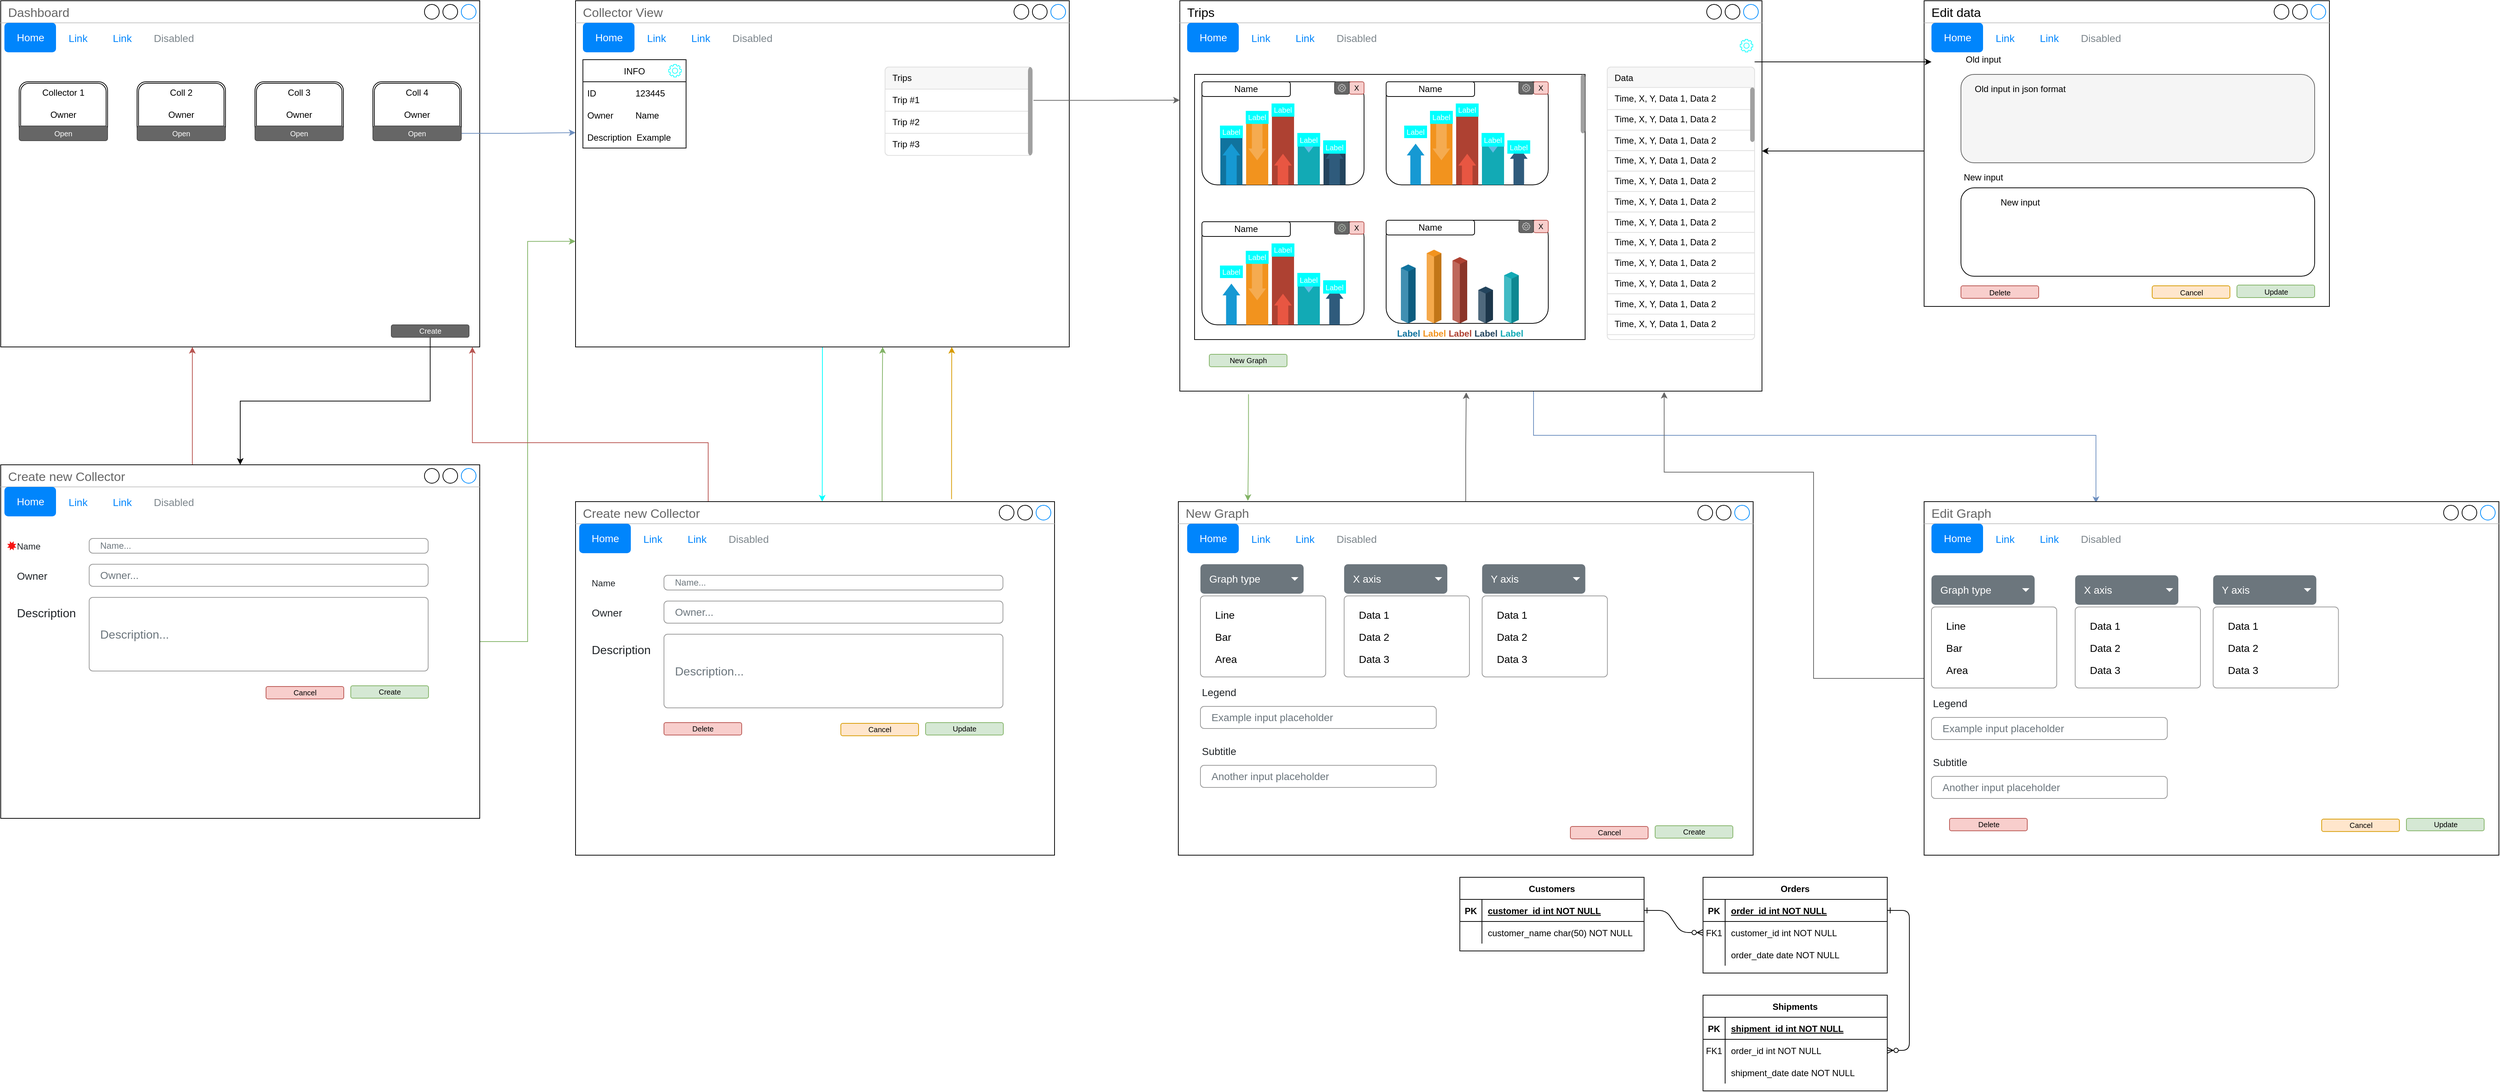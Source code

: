 <mxfile version="15.8.8" type="device"><diagram name="Page-1" id="2cc2dc42-3aac-f2a9-1cec-7a8b7cbee084"><mxGraphModel dx="1289" dy="1113" grid="1" gridSize="10" guides="1" tooltips="1" connect="1" arrows="1" fold="1" page="1" pageScale="1" pageWidth="1100" pageHeight="850" background="#ffffff" math="0" shadow="0"><root><mxCell id="0"/><mxCell id="1" parent="0"/><mxCell id="HnKrIcRMTDfwRD6iVKtx-200" style="edgeStyle=orthogonalEdgeStyle;rounded=0;orthogonalLoop=1;jettySize=auto;html=1;strokeColor=#82b366;fillColor=#d5e8d4;exitX=0.118;exitY=1.008;exitDx=0;exitDy=0;exitPerimeter=0;entryX=0.121;entryY=-0.002;entryDx=0;entryDy=0;entryPerimeter=0;" edge="1" parent="1" source="HnKrIcRMTDfwRD6iVKtx-38" target="HnKrIcRMTDfwRD6iVKtx-182"><mxGeometry relative="1" as="geometry"><mxPoint x="1713" y="720" as="targetPoint"/></mxGeometry></mxCell><mxCell id="HnKrIcRMTDfwRD6iVKtx-201" style="edgeStyle=orthogonalEdgeStyle;rounded=0;orthogonalLoop=1;jettySize=auto;html=1;entryX=0.299;entryY=0.004;entryDx=0;entryDy=0;entryPerimeter=0;strokeColor=#6c8ebf;fillColor=#dae8fc;" edge="1" parent="1" source="HnKrIcRMTDfwRD6iVKtx-38" target="HnKrIcRMTDfwRD6iVKtx-183"><mxGeometry relative="1" as="geometry"><Array as="points"><mxPoint x="2100" y="640"/><mxPoint x="2863" y="640"/></Array></mxGeometry></mxCell><mxCell id="HnKrIcRMTDfwRD6iVKtx-38" value="Trips&lt;br&gt;" style="strokeWidth=1;shadow=0;dashed=0;align=center;html=1;shape=mxgraph.mockup.containers.window;align=left;verticalAlign=top;spacingLeft=8;strokeColor2=#008cff;strokeColor3=#c4c4c4;mainText=;fontSize=17;labelBackgroundColor=none;" vertex="1" parent="1"><mxGeometry x="1620" y="50" width="790" height="530" as="geometry"/></mxCell><mxCell id="HnKrIcRMTDfwRD6iVKtx-143" value="" style="rounded=0;whiteSpace=wrap;html=1;fillColor=none;" vertex="1" parent="1"><mxGeometry x="1640" y="150" width="530" height="360" as="geometry"/></mxCell><mxCell id="Gxa3cbmV0PQZ6dpw-wVc-1" value="Dashboard&lt;br&gt;" style="strokeWidth=1;shadow=0;dashed=0;align=center;html=1;shape=mxgraph.mockup.containers.window;align=left;verticalAlign=top;spacingLeft=8;strokeColor2=#008cff;strokeColor3=#c4c4c4;fontColor=#666666;mainText=;fontSize=17;labelBackgroundColor=none;" parent="1" vertex="1"><mxGeometry x="20" y="50" width="650" height="470" as="geometry"/></mxCell><mxCell id="Gxa3cbmV0PQZ6dpw-wVc-2" value="" style="shape=ext;double=1;rounded=1;whiteSpace=wrap;html=1;" parent="1" vertex="1"><mxGeometry x="45" y="160" width="120" height="80" as="geometry"/></mxCell><mxCell id="Gxa3cbmV0PQZ6dpw-wVc-3" value="" style="shape=ext;double=1;rounded=1;whiteSpace=wrap;html=1;" parent="1" vertex="1"><mxGeometry x="205" y="160" width="120" height="80" as="geometry"/></mxCell><mxCell id="Gxa3cbmV0PQZ6dpw-wVc-4" value="" style="shape=ext;double=1;rounded=1;whiteSpace=wrap;html=1;" parent="1" vertex="1"><mxGeometry x="365" y="160" width="120" height="80" as="geometry"/></mxCell><mxCell id="Gxa3cbmV0PQZ6dpw-wVc-6" value="" style="shape=ext;double=1;rounded=1;whiteSpace=wrap;html=1;" parent="1" vertex="1"><mxGeometry x="525" y="160" width="120" height="80" as="geometry"/></mxCell><mxCell id="Gxa3cbmV0PQZ6dpw-wVc-7" value="Collector 1" style="text;html=1;strokeColor=none;fillColor=none;align=center;verticalAlign=middle;whiteSpace=wrap;rounded=0;" parent="1" vertex="1"><mxGeometry x="75" y="160" width="60" height="30" as="geometry"/></mxCell><mxCell id="Gxa3cbmV0PQZ6dpw-wVc-8" value="Coll 2" style="text;html=1;strokeColor=none;fillColor=none;align=center;verticalAlign=middle;whiteSpace=wrap;rounded=0;" parent="1" vertex="1"><mxGeometry x="235" y="160" width="60" height="30" as="geometry"/></mxCell><mxCell id="Gxa3cbmV0PQZ6dpw-wVc-9" value="Coll 3" style="text;html=1;strokeColor=none;fillColor=none;align=center;verticalAlign=middle;whiteSpace=wrap;rounded=0;" parent="1" vertex="1"><mxGeometry x="395" y="160" width="60" height="30" as="geometry"/></mxCell><mxCell id="Gxa3cbmV0PQZ6dpw-wVc-10" value="Coll 4" style="text;html=1;strokeColor=none;fillColor=none;align=center;verticalAlign=middle;whiteSpace=wrap;rounded=0;" parent="1" vertex="1"><mxGeometry x="555" y="160" width="60" height="30" as="geometry"/></mxCell><mxCell id="Gxa3cbmV0PQZ6dpw-wVc-11" value="Open" style="rounded=1;html=1;shadow=0;dashed=0;whiteSpace=wrap;fontSize=10;fillColor=#666666;align=center;strokeColor=#4D4D4D;fontColor=#ffffff;" parent="1" vertex="1"><mxGeometry x="205" y="220" width="120" height="20" as="geometry"/></mxCell><mxCell id="Gxa3cbmV0PQZ6dpw-wVc-14" value="Open" style="rounded=1;html=1;shadow=0;dashed=0;whiteSpace=wrap;fontSize=10;fillColor=#666666;align=center;strokeColor=#4D4D4D;fontColor=#ffffff;" parent="1" vertex="1"><mxGeometry x="45" y="220" width="120" height="20" as="geometry"/></mxCell><mxCell id="Gxa3cbmV0PQZ6dpw-wVc-47" style="edgeStyle=orthogonalEdgeStyle;rounded=0;orthogonalLoop=1;jettySize=auto;html=1;exitX=1;exitY=0.5;exitDx=0;exitDy=0;entryX=0;entryY=0.381;entryDx=0;entryDy=0;entryPerimeter=0;fillColor=#dae8fc;strokeColor=#6c8ebf;" parent="1" source="Gxa3cbmV0PQZ6dpw-wVc-15" target="Gxa3cbmV0PQZ6dpw-wVc-28" edge="1"><mxGeometry relative="1" as="geometry"><mxPoint x="800" y="229" as="targetPoint"/></mxGeometry></mxCell><mxCell id="Gxa3cbmV0PQZ6dpw-wVc-15" value="Open" style="rounded=1;html=1;shadow=0;dashed=0;whiteSpace=wrap;fontSize=10;fillColor=#666666;align=center;strokeColor=#4D4D4D;fontColor=#ffffff;" parent="1" vertex="1"><mxGeometry x="525" y="220" width="120" height="20" as="geometry"/></mxCell><mxCell id="Gxa3cbmV0PQZ6dpw-wVc-16" value="Open" style="rounded=1;html=1;shadow=0;dashed=0;whiteSpace=wrap;fontSize=10;fillColor=#666666;align=center;strokeColor=#4D4D4D;fontColor=#ffffff;" parent="1" vertex="1"><mxGeometry x="365" y="220" width="120" height="20" as="geometry"/></mxCell><mxCell id="Gxa3cbmV0PQZ6dpw-wVc-17" value="Owner" style="text;html=1;strokeColor=none;fillColor=none;align=center;verticalAlign=middle;whiteSpace=wrap;rounded=0;" parent="1" vertex="1"><mxGeometry x="75" y="190" width="60" height="30" as="geometry"/></mxCell><mxCell id="Gxa3cbmV0PQZ6dpw-wVc-18" value="Owner" style="text;html=1;strokeColor=none;fillColor=none;align=center;verticalAlign=middle;whiteSpace=wrap;rounded=0;" parent="1" vertex="1"><mxGeometry x="235" y="190" width="60" height="30" as="geometry"/></mxCell><mxCell id="Gxa3cbmV0PQZ6dpw-wVc-19" value="Owner" style="text;html=1;strokeColor=none;fillColor=none;align=center;verticalAlign=middle;whiteSpace=wrap;rounded=0;" parent="1" vertex="1"><mxGeometry x="395" y="190" width="60" height="30" as="geometry"/></mxCell><mxCell id="Gxa3cbmV0PQZ6dpw-wVc-20" value="Owner" style="text;html=1;strokeColor=none;fillColor=none;align=center;verticalAlign=middle;whiteSpace=wrap;rounded=0;" parent="1" vertex="1"><mxGeometry x="555" y="190" width="60" height="30" as="geometry"/></mxCell><mxCell id="HnKrIcRMTDfwRD6iVKtx-15" style="edgeStyle=orthogonalEdgeStyle;rounded=0;orthogonalLoop=1;jettySize=auto;html=1;exitX=0.5;exitY=1;exitDx=0;exitDy=0;" edge="1" parent="1" source="Gxa3cbmV0PQZ6dpw-wVc-21" target="HnKrIcRMTDfwRD6iVKtx-1"><mxGeometry relative="1" as="geometry"><mxPoint x="330" y="670" as="targetPoint"/></mxGeometry></mxCell><mxCell id="Gxa3cbmV0PQZ6dpw-wVc-21" value="Create" style="rounded=1;html=1;shadow=0;dashed=0;whiteSpace=wrap;fontSize=10;fillColor=#666666;align=center;strokeColor=#4D4D4D;fontColor=#ffffff;" parent="1" vertex="1"><mxGeometry x="550" y="490" width="105.5" height="16.88" as="geometry"/></mxCell><mxCell id="Gxa3cbmV0PQZ6dpw-wVc-24" value="Home" style="html=1;shadow=0;dashed=0;shape=mxgraph.bootstrap.rrect;rSize=5;fillColor=#0085FC;strokeColor=none;fontSize=14;fontColor=#ffffff;" parent="1" vertex="1"><mxGeometry x="25" y="80" width="70" height="40" as="geometry"/></mxCell><mxCell id="Gxa3cbmV0PQZ6dpw-wVc-25" value="Link" style="fillColor=none;strokeColor=none;fontSize=14;fontColor=#0085FC;" parent="1" vertex="1"><mxGeometry x="95" y="80" width="60" height="40" as="geometry"/></mxCell><mxCell id="Gxa3cbmV0PQZ6dpw-wVc-26" value="Link" style="fillColor=none;strokeColor=none;fontSize=14;fontColor=#0085FC;" parent="1" vertex="1"><mxGeometry x="155" y="80" width="60" height="40" as="geometry"/></mxCell><mxCell id="Gxa3cbmV0PQZ6dpw-wVc-27" value="Disabled" style="fillColor=none;strokeColor=none;fontSize=14;fontColor=#7D868C;" parent="1" vertex="1"><mxGeometry x="215" y="80" width="80" height="40" as="geometry"/></mxCell><mxCell id="HnKrIcRMTDfwRD6iVKtx-32" style="edgeStyle=orthogonalEdgeStyle;rounded=0;orthogonalLoop=1;jettySize=auto;html=1;entryX=0.515;entryY=0;entryDx=0;entryDy=0;entryPerimeter=0;strokeColor=#00FFFF;" edge="1" parent="1" source="Gxa3cbmV0PQZ6dpw-wVc-28" target="HnKrIcRMTDfwRD6iVKtx-18"><mxGeometry relative="1" as="geometry"/></mxCell><mxCell id="Gxa3cbmV0PQZ6dpw-wVc-28" value="Collector View" style="strokeWidth=1;shadow=0;dashed=0;align=center;html=1;shape=mxgraph.mockup.containers.window;align=left;verticalAlign=top;spacingLeft=8;strokeColor2=#008cff;strokeColor3=#c4c4c4;fontColor=#666666;mainText=;fontSize=17;labelBackgroundColor=none;" parent="1" vertex="1"><mxGeometry x="800" y="50" width="670" height="470" as="geometry"/></mxCell><mxCell id="Gxa3cbmV0PQZ6dpw-wVc-29" value="Home" style="html=1;shadow=0;dashed=0;shape=mxgraph.bootstrap.rrect;rSize=5;fillColor=#0085FC;strokeColor=none;fontSize=14;fontColor=#ffffff;" parent="1" vertex="1"><mxGeometry x="810" y="80" width="70" height="40" as="geometry"/></mxCell><mxCell id="Gxa3cbmV0PQZ6dpw-wVc-30" value="Link" style="fillColor=none;strokeColor=none;fontSize=14;fontColor=#0085FC;" parent="1" vertex="1"><mxGeometry x="880" y="80" width="60" height="40" as="geometry"/></mxCell><mxCell id="Gxa3cbmV0PQZ6dpw-wVc-31" value="Link" style="fillColor=none;strokeColor=none;fontSize=14;fontColor=#0085FC;" parent="1" vertex="1"><mxGeometry x="940" y="80" width="60" height="40" as="geometry"/></mxCell><mxCell id="Gxa3cbmV0PQZ6dpw-wVc-32" value="Disabled" style="fillColor=none;strokeColor=none;fontSize=14;fontColor=#7D868C;" parent="1" vertex="1"><mxGeometry x="1000" y="80" width="80" height="40" as="geometry"/></mxCell><mxCell id="Gxa3cbmV0PQZ6dpw-wVc-33" value="" style="html=1;shadow=0;dashed=0;shape=mxgraph.bootstrap.rrect;rSize=5;strokeColor=#DFDFDF;html=1;whiteSpace=wrap;fillColor=#FFFFFF;fontColor=#000000;" parent="1" vertex="1"><mxGeometry x="1220" y="140" width="200" height="120" as="geometry"/></mxCell><mxCell id="Gxa3cbmV0PQZ6dpw-wVc-34" value="Trips" style="html=1;shadow=0;dashed=0;shape=mxgraph.bootstrap.topButton;strokeColor=inherit;fillColor=#F7F7F7;rSize=5;perimeter=none;whiteSpace=wrap;resizeWidth=1;align=left;spacing=10;" parent="Gxa3cbmV0PQZ6dpw-wVc-33" vertex="1"><mxGeometry width="200" height="30" relative="1" as="geometry"/></mxCell><mxCell id="Gxa3cbmV0PQZ6dpw-wVc-35" value="Trip #1" style="strokeColor=inherit;fillColor=inherit;gradientColor=inherit;fontColor=inherit;html=1;shadow=0;dashed=0;perimeter=none;whiteSpace=wrap;resizeWidth=1;align=left;spacing=10;" parent="Gxa3cbmV0PQZ6dpw-wVc-33" vertex="1"><mxGeometry width="200" height="30" relative="1" as="geometry"><mxPoint y="30" as="offset"/></mxGeometry></mxCell><mxCell id="Gxa3cbmV0PQZ6dpw-wVc-36" value="Trip #2" style="strokeColor=inherit;fillColor=inherit;gradientColor=inherit;fontColor=inherit;html=1;shadow=0;dashed=0;perimeter=none;whiteSpace=wrap;resizeWidth=1;align=left;spacing=10;" parent="Gxa3cbmV0PQZ6dpw-wVc-33" vertex="1"><mxGeometry width="200" height="30" relative="1" as="geometry"><mxPoint y="60" as="offset"/></mxGeometry></mxCell><mxCell id="Gxa3cbmV0PQZ6dpw-wVc-37" value="Trip #3" style="strokeColor=inherit;fillColor=inherit;gradientColor=inherit;fontColor=inherit;html=1;shadow=0;dashed=0;shape=mxgraph.bootstrap.bottomButton;rSize=5;perimeter=none;whiteSpace=wrap;resizeWidth=1;resizeHeight=0;align=left;spacing=10;" parent="Gxa3cbmV0PQZ6dpw-wVc-33" vertex="1"><mxGeometry y="1" width="200" height="30" relative="1" as="geometry"><mxPoint y="-30" as="offset"/></mxGeometry></mxCell><mxCell id="Gxa3cbmV0PQZ6dpw-wVc-44" value="" style="html=1;verticalLabelPosition=bottom;labelBackgroundColor=#ffffff;verticalAlign=top;shadow=0;dashed=0;strokeWidth=2;shape=mxgraph.ios7.misc.scroll_(vertical);fillColor=#a0a0a0;" parent="Gxa3cbmV0PQZ6dpw-wVc-33" vertex="1"><mxGeometry x="194" width="6" height="120" as="geometry"/></mxCell><mxCell id="Gxa3cbmV0PQZ6dpw-wVc-40" value="INFO" style="swimlane;fontStyle=0;childLayout=stackLayout;horizontal=1;startSize=30;horizontalStack=0;resizeParent=1;resizeParentMax=0;resizeLast=0;collapsible=1;marginBottom=0;" parent="1" vertex="1"><mxGeometry x="810" y="130" width="140" height="120" as="geometry"/></mxCell><mxCell id="Gxa3cbmV0PQZ6dpw-wVc-41" value="ID                123445" style="text;strokeColor=none;fillColor=none;align=left;verticalAlign=middle;spacingLeft=4;spacingRight=4;overflow=hidden;points=[[0,0.5],[1,0.5]];portConstraint=eastwest;rotatable=0;" parent="Gxa3cbmV0PQZ6dpw-wVc-40" vertex="1"><mxGeometry y="30" width="140" height="30" as="geometry"/></mxCell><mxCell id="Gxa3cbmV0PQZ6dpw-wVc-42" value="Owner         Name" style="text;strokeColor=none;fillColor=none;align=left;verticalAlign=middle;spacingLeft=4;spacingRight=4;overflow=hidden;points=[[0,0.5],[1,0.5]];portConstraint=eastwest;rotatable=0;" parent="Gxa3cbmV0PQZ6dpw-wVc-40" vertex="1"><mxGeometry y="60" width="140" height="30" as="geometry"/></mxCell><mxCell id="Gxa3cbmV0PQZ6dpw-wVc-43" value="Description  Example" style="text;strokeColor=none;fillColor=none;align=left;verticalAlign=middle;spacingLeft=4;spacingRight=4;overflow=hidden;points=[[0,0.5],[1,0.5]];portConstraint=eastwest;rotatable=0;" parent="Gxa3cbmV0PQZ6dpw-wVc-40" vertex="1"><mxGeometry y="90" width="140" height="30" as="geometry"/></mxCell><mxCell id="Gxa3cbmV0PQZ6dpw-wVc-45" value="" style="sketch=0;outlineConnect=0;fillColor=#00FFFF;strokeColor=#00FFFF;dashed=0;verticalLabelPosition=bottom;verticalAlign=top;align=center;html=1;fontSize=12;fontStyle=0;aspect=fixed;pointerEvents=1;shape=mxgraph.aws4.gear;" parent="1" vertex="1"><mxGeometry x="926" y="136" width="18" height="18" as="geometry"/></mxCell><mxCell id="HnKrIcRMTDfwRD6iVKtx-16" style="edgeStyle=orthogonalEdgeStyle;rounded=0;orthogonalLoop=1;jettySize=auto;html=1;entryX=0.4;entryY=1;entryDx=0;entryDy=0;entryPerimeter=0;fillColor=#f8cecc;strokeColor=#b85450;" edge="1" parent="1" source="HnKrIcRMTDfwRD6iVKtx-1" target="Gxa3cbmV0PQZ6dpw-wVc-1"><mxGeometry relative="1" as="geometry"><Array as="points"><mxPoint x="280" y="630"/><mxPoint x="280" y="630"/></Array></mxGeometry></mxCell><mxCell id="HnKrIcRMTDfwRD6iVKtx-17" style="edgeStyle=orthogonalEdgeStyle;rounded=0;orthogonalLoop=1;jettySize=auto;html=1;entryX=0;entryY=0.695;entryDx=0;entryDy=0;entryPerimeter=0;fillColor=#d5e8d4;strokeColor=#82b366;" edge="1" parent="1" source="HnKrIcRMTDfwRD6iVKtx-1" target="Gxa3cbmV0PQZ6dpw-wVc-28"><mxGeometry relative="1" as="geometry"/></mxCell><mxCell id="HnKrIcRMTDfwRD6iVKtx-1" value="Create new Collector&lt;br&gt;" style="strokeWidth=1;shadow=0;dashed=0;align=center;html=1;shape=mxgraph.mockup.containers.window;align=left;verticalAlign=top;spacingLeft=8;strokeColor2=#008cff;strokeColor3=#c4c4c4;fontColor=#666666;mainText=;fontSize=17;labelBackgroundColor=none;" vertex="1" parent="1"><mxGeometry x="20" y="680" width="650" height="480" as="geometry"/></mxCell><mxCell id="HnKrIcRMTDfwRD6iVKtx-2" value="Home" style="html=1;shadow=0;dashed=0;shape=mxgraph.bootstrap.rrect;rSize=5;fillColor=#0085FC;strokeColor=none;fontSize=14;fontColor=#ffffff;" vertex="1" parent="1"><mxGeometry x="25" y="710" width="70" height="40" as="geometry"/></mxCell><mxCell id="HnKrIcRMTDfwRD6iVKtx-3" value="Link" style="fillColor=none;strokeColor=none;fontSize=14;fontColor=#0085FC;" vertex="1" parent="1"><mxGeometry x="95" y="710" width="60" height="40" as="geometry"/></mxCell><mxCell id="HnKrIcRMTDfwRD6iVKtx-4" value="Link" style="fillColor=none;strokeColor=none;fontSize=14;fontColor=#0085FC;" vertex="1" parent="1"><mxGeometry x="155" y="710" width="60" height="40" as="geometry"/></mxCell><mxCell id="HnKrIcRMTDfwRD6iVKtx-5" value="Disabled" style="fillColor=none;strokeColor=none;fontSize=14;fontColor=#7D868C;" vertex="1" parent="1"><mxGeometry x="215" y="710" width="80" height="40" as="geometry"/></mxCell><mxCell id="HnKrIcRMTDfwRD6iVKtx-6" value="Name" style="fillColor=none;strokeColor=none;align=left;fontSize=12;fontColor=#212529;" vertex="1" parent="1"><mxGeometry x="40" y="780" width="200" height="20" as="geometry"/></mxCell><mxCell id="HnKrIcRMTDfwRD6iVKtx-7" value="Name..." style="html=1;shadow=0;dashed=0;shape=mxgraph.bootstrap.rrect;rSize=5;fillColor=none;strokeColor=#999999;align=left;spacing=15;fontSize=12;fontColor=#6C767D;" vertex="1" parent="1"><mxGeometry x="140" y="780" width="460" height="20" as="geometry"/></mxCell><mxCell id="HnKrIcRMTDfwRD6iVKtx-8" value="Owner" style="fillColor=none;strokeColor=none;align=left;fontSize=14;fontColor=#212529;" vertex="1" parent="1"><mxGeometry x="40" y="815" width="200" height="30" as="geometry"/></mxCell><mxCell id="HnKrIcRMTDfwRD6iVKtx-9" value="Owner..." style="html=1;shadow=0;dashed=0;shape=mxgraph.bootstrap.rrect;rSize=5;fillColor=none;strokeColor=#999999;align=left;spacing=15;fontSize=14;fontColor=#6C767D;" vertex="1" parent="1"><mxGeometry x="140" y="815" width="460" height="30" as="geometry"/></mxCell><mxCell id="HnKrIcRMTDfwRD6iVKtx-10" value="Description" style="fillColor=none;strokeColor=none;align=left;fontSize=16;fontColor=#212529;" vertex="1" parent="1"><mxGeometry x="40" y="860" width="200" height="40" as="geometry"/></mxCell><mxCell id="HnKrIcRMTDfwRD6iVKtx-11" value="Description..." style="html=1;shadow=0;dashed=0;shape=mxgraph.bootstrap.rrect;rSize=5;fillColor=none;strokeColor=#999999;align=left;spacing=15;fontSize=16;fontColor=#6C767D;" vertex="1" parent="1"><mxGeometry x="140" y="860" width="460" height="100" as="geometry"/></mxCell><mxCell id="HnKrIcRMTDfwRD6iVKtx-12" value="Create" style="rounded=1;html=1;shadow=0;dashed=0;whiteSpace=wrap;fontSize=10;fillColor=#d5e8d4;align=center;strokeColor=#82b366;" vertex="1" parent="1"><mxGeometry x="495" y="980" width="105.5" height="16.88" as="geometry"/></mxCell><mxCell id="HnKrIcRMTDfwRD6iVKtx-13" value="Cancel" style="rounded=1;html=1;shadow=0;dashed=0;whiteSpace=wrap;fontSize=10;fillColor=#f8cecc;align=center;strokeColor=#b85450;" vertex="1" parent="1"><mxGeometry x="380" y="981" width="105.5" height="16.88" as="geometry"/></mxCell><mxCell id="HnKrIcRMTDfwRD6iVKtx-14" value="" style="verticalLabelPosition=bottom;verticalAlign=top;html=1;shape=mxgraph.basic.8_point_star;fillColor=#F81414;strokeColor=#F81414;" vertex="1" parent="1"><mxGeometry x="30" y="785" width="10" height="10" as="geometry"/></mxCell><mxCell id="HnKrIcRMTDfwRD6iVKtx-34" style="edgeStyle=orthogonalEdgeStyle;rounded=0;orthogonalLoop=1;jettySize=auto;html=1;entryX=0.622;entryY=1;entryDx=0;entryDy=0;entryPerimeter=0;strokeColor=#82b366;exitX=0.64;exitY=0;exitDx=0;exitDy=0;exitPerimeter=0;fillColor=#d5e8d4;" edge="1" parent="1" source="HnKrIcRMTDfwRD6iVKtx-18" target="Gxa3cbmV0PQZ6dpw-wVc-28"><mxGeometry relative="1" as="geometry"/></mxCell><mxCell id="HnKrIcRMTDfwRD6iVKtx-36" style="edgeStyle=orthogonalEdgeStyle;rounded=0;orthogonalLoop=1;jettySize=auto;html=1;strokeColor=#d79b00;entryX=0.762;entryY=1;entryDx=0;entryDy=0;entryPerimeter=0;exitX=0.785;exitY=-0.007;exitDx=0;exitDy=0;exitPerimeter=0;fillColor=#ffe6cc;" edge="1" parent="1" source="HnKrIcRMTDfwRD6iVKtx-18" target="Gxa3cbmV0PQZ6dpw-wVc-28"><mxGeometry relative="1" as="geometry"><mxPoint x="1310" y="530" as="targetPoint"/></mxGeometry></mxCell><mxCell id="HnKrIcRMTDfwRD6iVKtx-37" style="edgeStyle=orthogonalEdgeStyle;rounded=0;orthogonalLoop=1;jettySize=auto;html=1;strokeColor=#b85450;fillColor=#f8cecc;" edge="1" parent="1" source="HnKrIcRMTDfwRD6iVKtx-18" target="Gxa3cbmV0PQZ6dpw-wVc-1"><mxGeometry relative="1" as="geometry"><mxPoint x="660" y="530" as="targetPoint"/><Array as="points"><mxPoint x="980" y="650"/><mxPoint x="660" y="650"/></Array></mxGeometry></mxCell><mxCell id="HnKrIcRMTDfwRD6iVKtx-18" value="Create new Collector&lt;br&gt;" style="strokeWidth=1;shadow=0;dashed=0;align=center;html=1;shape=mxgraph.mockup.containers.window;align=left;verticalAlign=top;spacingLeft=8;strokeColor2=#008cff;strokeColor3=#c4c4c4;fontColor=#666666;mainText=;fontSize=17;labelBackgroundColor=none;" vertex="1" parent="1"><mxGeometry x="800" y="730" width="650" height="480" as="geometry"/></mxCell><mxCell id="HnKrIcRMTDfwRD6iVKtx-19" value="Home" style="html=1;shadow=0;dashed=0;shape=mxgraph.bootstrap.rrect;rSize=5;fillColor=#0085FC;strokeColor=none;fontSize=14;fontColor=#ffffff;" vertex="1" parent="1"><mxGeometry x="805" y="760" width="70" height="40" as="geometry"/></mxCell><mxCell id="HnKrIcRMTDfwRD6iVKtx-20" value="Link" style="fillColor=none;strokeColor=none;fontSize=14;fontColor=#0085FC;" vertex="1" parent="1"><mxGeometry x="875" y="760" width="60" height="40" as="geometry"/></mxCell><mxCell id="HnKrIcRMTDfwRD6iVKtx-21" value="Link" style="fillColor=none;strokeColor=none;fontSize=14;fontColor=#0085FC;" vertex="1" parent="1"><mxGeometry x="935" y="760" width="60" height="40" as="geometry"/></mxCell><mxCell id="HnKrIcRMTDfwRD6iVKtx-22" value="Disabled" style="fillColor=none;strokeColor=none;fontSize=14;fontColor=#7D868C;" vertex="1" parent="1"><mxGeometry x="995" y="760" width="80" height="40" as="geometry"/></mxCell><mxCell id="HnKrIcRMTDfwRD6iVKtx-23" value="Name" style="fillColor=none;strokeColor=none;align=left;fontSize=12;fontColor=#212529;" vertex="1" parent="1"><mxGeometry x="820" y="830" width="200" height="20" as="geometry"/></mxCell><mxCell id="HnKrIcRMTDfwRD6iVKtx-24" value="Name..." style="html=1;shadow=0;dashed=0;shape=mxgraph.bootstrap.rrect;rSize=5;fillColor=none;strokeColor=#999999;align=left;spacing=15;fontSize=12;fontColor=#6C767D;" vertex="1" parent="1"><mxGeometry x="920" y="830" width="460" height="20" as="geometry"/></mxCell><mxCell id="HnKrIcRMTDfwRD6iVKtx-25" value="Owner" style="fillColor=none;strokeColor=none;align=left;fontSize=14;fontColor=#212529;" vertex="1" parent="1"><mxGeometry x="820" y="865" width="200" height="30" as="geometry"/></mxCell><mxCell id="HnKrIcRMTDfwRD6iVKtx-26" value="Owner..." style="html=1;shadow=0;dashed=0;shape=mxgraph.bootstrap.rrect;rSize=5;fillColor=none;strokeColor=#999999;align=left;spacing=15;fontSize=14;fontColor=#6C767D;" vertex="1" parent="1"><mxGeometry x="920" y="865" width="460" height="30" as="geometry"/></mxCell><mxCell id="HnKrIcRMTDfwRD6iVKtx-27" value="Description" style="fillColor=none;strokeColor=none;align=left;fontSize=16;fontColor=#212529;" vertex="1" parent="1"><mxGeometry x="820" y="910" width="200" height="40" as="geometry"/></mxCell><mxCell id="HnKrIcRMTDfwRD6iVKtx-28" value="Description..." style="html=1;shadow=0;dashed=0;shape=mxgraph.bootstrap.rrect;rSize=5;fillColor=none;strokeColor=#999999;align=left;spacing=15;fontSize=16;fontColor=#6C767D;" vertex="1" parent="1"><mxGeometry x="920" y="910" width="460" height="100" as="geometry"/></mxCell><mxCell id="HnKrIcRMTDfwRD6iVKtx-29" value="Update" style="rounded=1;html=1;shadow=0;dashed=0;whiteSpace=wrap;fontSize=10;fillColor=#d5e8d4;align=center;strokeColor=#82b366;" vertex="1" parent="1"><mxGeometry x="1275" y="1030" width="105.5" height="16.88" as="geometry"/></mxCell><mxCell id="HnKrIcRMTDfwRD6iVKtx-30" value="Delete" style="rounded=1;html=1;shadow=0;dashed=0;whiteSpace=wrap;fontSize=10;fillColor=#f8cecc;align=center;strokeColor=#b85450;" vertex="1" parent="1"><mxGeometry x="920" y="1030" width="105.5" height="16.88" as="geometry"/></mxCell><mxCell id="HnKrIcRMTDfwRD6iVKtx-33" value="Cancel" style="rounded=1;html=1;shadow=0;dashed=0;whiteSpace=wrap;fontSize=10;fillColor=#ffe6cc;align=center;strokeColor=#d79b00;" vertex="1" parent="1"><mxGeometry x="1160" y="1031" width="105.5" height="16.88" as="geometry"/></mxCell><mxCell id="HnKrIcRMTDfwRD6iVKtx-39" value="" style="html=1;shadow=0;dashed=0;shape=mxgraph.bootstrap.rrect;rSize=5;strokeColor=#DFDFDF;html=1;whiteSpace=wrap;fillColor=#FFFFFF;fontColor=#000000;" vertex="1" parent="1"><mxGeometry x="2200" y="140" width="200" height="370" as="geometry"/></mxCell><mxCell id="HnKrIcRMTDfwRD6iVKtx-40" value="Data" style="html=1;shadow=0;dashed=0;shape=mxgraph.bootstrap.topButton;strokeColor=inherit;fillColor=#F7F7F7;rSize=5;perimeter=none;whiteSpace=wrap;resizeWidth=1;align=left;spacing=10;" vertex="1" parent="HnKrIcRMTDfwRD6iVKtx-39"><mxGeometry width="200" height="30" relative="1" as="geometry"/></mxCell><mxCell id="HnKrIcRMTDfwRD6iVKtx-41" value="Time, X, Y, Data 1, Data 2" style="strokeColor=inherit;fillColor=inherit;gradientColor=inherit;fontColor=inherit;html=1;shadow=0;dashed=0;perimeter=none;whiteSpace=wrap;resizeWidth=1;align=left;spacing=10;" vertex="1" parent="HnKrIcRMTDfwRD6iVKtx-39"><mxGeometry width="200" height="30" relative="1" as="geometry"><mxPoint y="56" as="offset"/></mxGeometry></mxCell><mxCell id="HnKrIcRMTDfwRD6iVKtx-51" value="Time, X, Y, Data 1, Data 2" style="strokeColor=inherit;fillColor=inherit;gradientColor=inherit;fontColor=inherit;html=1;shadow=0;dashed=0;perimeter=none;whiteSpace=wrap;resizeWidth=1;align=left;spacing=10;" vertex="1" parent="HnKrIcRMTDfwRD6iVKtx-39"><mxGeometry y="335.5" width="200" height="27.75" as="geometry"/></mxCell><mxCell id="HnKrIcRMTDfwRD6iVKtx-52" value="Time, X, Y, Data 1, Data 2" style="strokeColor=inherit;fillColor=inherit;gradientColor=inherit;fontColor=inherit;html=1;shadow=0;dashed=0;perimeter=none;whiteSpace=wrap;resizeWidth=1;align=left;spacing=10;" vertex="1" parent="HnKrIcRMTDfwRD6iVKtx-39"><mxGeometry y="307.75" width="200" height="27.75" as="geometry"/></mxCell><mxCell id="HnKrIcRMTDfwRD6iVKtx-53" value="Time, X, Y, Data 1, Data 2" style="strokeColor=inherit;fillColor=inherit;gradientColor=inherit;fontColor=inherit;html=1;shadow=0;dashed=0;perimeter=none;whiteSpace=wrap;resizeWidth=1;align=left;spacing=10;" vertex="1" parent="HnKrIcRMTDfwRD6iVKtx-39"><mxGeometry y="280.0" width="200" height="27.75" as="geometry"/></mxCell><mxCell id="HnKrIcRMTDfwRD6iVKtx-54" value="Time, X, Y, Data 1, Data 2" style="strokeColor=inherit;fillColor=inherit;gradientColor=inherit;fontColor=inherit;html=1;shadow=0;dashed=0;perimeter=none;whiteSpace=wrap;resizeWidth=1;align=left;spacing=10;" vertex="1" parent="HnKrIcRMTDfwRD6iVKtx-39"><mxGeometry y="252.25" width="200" height="27.75" as="geometry"/></mxCell><mxCell id="HnKrIcRMTDfwRD6iVKtx-55" value="Time, X, Y, Data 1, Data 2" style="strokeColor=inherit;fillColor=inherit;gradientColor=inherit;fontColor=inherit;html=1;shadow=0;dashed=0;perimeter=none;whiteSpace=wrap;resizeWidth=1;align=left;spacing=10;" vertex="1" parent="HnKrIcRMTDfwRD6iVKtx-39"><mxGeometry y="224.5" width="200" height="27.75" as="geometry"/></mxCell><mxCell id="HnKrIcRMTDfwRD6iVKtx-56" value="Time, X, Y, Data 1, Data 2" style="strokeColor=inherit;fillColor=inherit;gradientColor=inherit;fontColor=inherit;html=1;shadow=0;dashed=0;perimeter=none;whiteSpace=wrap;resizeWidth=1;align=left;spacing=10;" vertex="1" parent="HnKrIcRMTDfwRD6iVKtx-39"><mxGeometry y="196.75" width="200" height="27.75" as="geometry"/></mxCell><mxCell id="HnKrIcRMTDfwRD6iVKtx-57" value="Time, X, Y, Data 1, Data 2" style="strokeColor=inherit;fillColor=inherit;gradientColor=inherit;fontColor=inherit;html=1;shadow=0;dashed=0;perimeter=none;whiteSpace=wrap;resizeWidth=1;align=left;spacing=10;" vertex="1" parent="HnKrIcRMTDfwRD6iVKtx-39"><mxGeometry y="169.0" width="200" height="27.75" as="geometry"/></mxCell><mxCell id="HnKrIcRMTDfwRD6iVKtx-58" value="Time, X, Y, Data 1, Data 2" style="strokeColor=inherit;fillColor=inherit;gradientColor=inherit;fontColor=inherit;html=1;shadow=0;dashed=0;perimeter=none;whiteSpace=wrap;resizeWidth=1;align=left;spacing=10;" vertex="1" parent="HnKrIcRMTDfwRD6iVKtx-39"><mxGeometry y="141.25" width="200" height="27.75" as="geometry"/></mxCell><mxCell id="HnKrIcRMTDfwRD6iVKtx-59" value="Time, X, Y, Data 1, Data 2" style="strokeColor=inherit;fillColor=inherit;gradientColor=inherit;fontColor=inherit;html=1;shadow=0;dashed=0;perimeter=none;whiteSpace=wrap;resizeWidth=1;align=left;spacing=10;" vertex="1" parent="HnKrIcRMTDfwRD6iVKtx-39"><mxGeometry y="113.5" width="200" height="27.75" as="geometry"/></mxCell><mxCell id="HnKrIcRMTDfwRD6iVKtx-47" value="Time, X, Y, Data 1, Data 2" style="strokeColor=inherit;fillColor=inherit;gradientColor=inherit;fontColor=inherit;html=1;shadow=0;dashed=0;perimeter=none;whiteSpace=wrap;resizeWidth=1;align=left;spacing=10;" vertex="1" parent="HnKrIcRMTDfwRD6iVKtx-39"><mxGeometry y="85.75" width="200" height="27.75" as="geometry"/></mxCell><mxCell id="HnKrIcRMTDfwRD6iVKtx-145" value="Time, X, Y, Data 1, Data 2" style="strokeColor=inherit;fillColor=inherit;gradientColor=inherit;fontColor=inherit;html=1;shadow=0;dashed=0;perimeter=none;whiteSpace=wrap;resizeWidth=1;align=left;spacing=10;" vertex="1" parent="HnKrIcRMTDfwRD6iVKtx-39"><mxGeometry y="27.75" width="200" height="30" as="geometry"/></mxCell><mxCell id="HnKrIcRMTDfwRD6iVKtx-44" value="" style="html=1;verticalLabelPosition=bottom;labelBackgroundColor=#ffffff;verticalAlign=top;shadow=0;dashed=0;strokeWidth=2;shape=mxgraph.ios7.misc.scroll_(vertical);fillColor=#a0a0a0;" vertex="1" parent="HnKrIcRMTDfwRD6iVKtx-39"><mxGeometry x="194" y="27.75" width="6" height="74" as="geometry"/></mxCell><mxCell id="HnKrIcRMTDfwRD6iVKtx-60" style="edgeStyle=orthogonalEdgeStyle;rounded=0;orthogonalLoop=1;jettySize=auto;html=1;strokeColor=#666666;fillColor=#f5f5f5;exitX=1.233;exitY=0.377;exitDx=0;exitDy=0;exitPerimeter=0;" edge="1" parent="1" source="Gxa3cbmV0PQZ6dpw-wVc-44"><mxGeometry relative="1" as="geometry"><mxPoint x="1620" y="185" as="targetPoint"/></mxGeometry></mxCell><mxCell id="HnKrIcRMTDfwRD6iVKtx-161" style="edgeStyle=orthogonalEdgeStyle;rounded=0;orthogonalLoop=1;jettySize=auto;html=1;entryX=1;entryY=0.385;entryDx=0;entryDy=0;entryPerimeter=0;" edge="1" parent="1" target="HnKrIcRMTDfwRD6iVKtx-38"><mxGeometry relative="1" as="geometry"><mxPoint x="2632" y="254" as="sourcePoint"/><Array as="points"><mxPoint x="2632" y="254"/></Array></mxGeometry></mxCell><mxCell id="HnKrIcRMTDfwRD6iVKtx-61" value="Edit data" style="strokeWidth=1;shadow=0;dashed=0;align=center;html=1;shape=mxgraph.mockup.containers.window;align=left;verticalAlign=top;spacingLeft=8;strokeColor2=#008cff;strokeColor3=#c4c4c4;mainText=;fontSize=17;labelBackgroundColor=none;" vertex="1" parent="1"><mxGeometry x="2630" y="50" width="550" height="415" as="geometry"/></mxCell><mxCell id="HnKrIcRMTDfwRD6iVKtx-67" value="" style="rounded=1;whiteSpace=wrap;html=1;" vertex="1" parent="1"><mxGeometry x="1650" y="160" width="220" height="140" as="geometry"/></mxCell><mxCell id="HnKrIcRMTDfwRD6iVKtx-68" value="New Graph" style="rounded=1;html=1;shadow=0;dashed=0;whiteSpace=wrap;fontSize=10;fillColor=#d5e8d4;align=center;strokeColor=#82b366;" vertex="1" parent="1"><mxGeometry x="1660" y="530" width="105.5" height="16.88" as="geometry"/></mxCell><mxCell id="HnKrIcRMTDfwRD6iVKtx-69" value="X" style="rounded=1;html=1;shadow=0;dashed=0;whiteSpace=wrap;fontSize=10;fillColor=#f8cecc;align=center;strokeColor=#b85450;" vertex="1" parent="1"><mxGeometry x="1850" y="160" width="20" height="16.88" as="geometry"/></mxCell><mxCell id="HnKrIcRMTDfwRD6iVKtx-70" value="" style="rounded=1;html=1;shadow=0;dashed=0;whiteSpace=wrap;fontSize=10;fillColor=#666666;align=center;strokeColor=#4D4D4D;fontColor=#ffffff;" vertex="1" parent="1"><mxGeometry x="1830" y="160" width="20" height="16.88" as="geometry"/></mxCell><mxCell id="HnKrIcRMTDfwRD6iVKtx-71" value="" style="sketch=0;outlineConnect=0;dashed=0;verticalLabelPosition=bottom;verticalAlign=top;align=center;html=1;fontSize=12;fontStyle=0;aspect=fixed;pointerEvents=1;shape=mxgraph.aws4.gear;" vertex="1" parent="1"><mxGeometry x="1834.72" y="163.16" width="10.56" height="10.56" as="geometry"/></mxCell><mxCell id="HnKrIcRMTDfwRD6iVKtx-72" value="" style="fillColor=#10739E;strokeColor=none;" vertex="1" parent="1"><mxGeometry x="1675" y="220" width="30" height="80" as="geometry"/></mxCell><mxCell id="HnKrIcRMTDfwRD6iVKtx-73" value="" style="shape=mxgraph.arrows2.arrow;dy=0.4;dx=16;notch=0;direction=north;fillColor=#1699D3;strokeColor=none;" vertex="1" parent="HnKrIcRMTDfwRD6iVKtx-72"><mxGeometry x="3" y="24" width="24" height="56" as="geometry"/></mxCell><mxCell id="HnKrIcRMTDfwRD6iVKtx-74" value="Label" style="text;html=1;align=center;verticalAlign=middle;whiteSpace=wrap;fontColor=#FFFFFF;fontSize=10;strokeColor=#00FFFF;fillColor=#00FFFF;gradientColor=none;" vertex="1" parent="HnKrIcRMTDfwRD6iVKtx-72"><mxGeometry width="30" height="16" as="geometry"/></mxCell><mxCell id="HnKrIcRMTDfwRD6iVKtx-75" value="" style="fillColor=#F2931E;strokeColor=none;" vertex="1" parent="1"><mxGeometry x="1710" y="200" width="30" height="100" as="geometry"/></mxCell><mxCell id="HnKrIcRMTDfwRD6iVKtx-76" value="" style="shape=mxgraph.arrows2.arrow;dy=0.4;dx=16;notch=0;direction=south;fillColor=#F5AB50;strokeColor=none;" vertex="1" parent="HnKrIcRMTDfwRD6iVKtx-75"><mxGeometry x="3" width="24" height="66.667" as="geometry"/></mxCell><mxCell id="HnKrIcRMTDfwRD6iVKtx-77" value="Label" style="text;html=1;align=center;verticalAlign=middle;whiteSpace=wrap;fontColor=#FFFFFF;fontSize=10;strokeColor=#00FFFF;fillColor=#00FFFF;gradientColor=none;" vertex="1" parent="HnKrIcRMTDfwRD6iVKtx-75"><mxGeometry width="30" height="16.667" as="geometry"/></mxCell><mxCell id="HnKrIcRMTDfwRD6iVKtx-78" value="" style="fillColor=#AE4132;strokeColor=none;" vertex="1" parent="1"><mxGeometry x="1745" y="190" width="30" height="110" as="geometry"/></mxCell><mxCell id="HnKrIcRMTDfwRD6iVKtx-79" value="" style="shape=mxgraph.arrows2.arrow;dy=0.4;dx=16;notch=0;direction=north;fillColor=#E85642;strokeColor=none;" vertex="1" parent="HnKrIcRMTDfwRD6iVKtx-78"><mxGeometry x="3" y="67.692" width="24" height="42.308" as="geometry"/></mxCell><mxCell id="HnKrIcRMTDfwRD6iVKtx-80" value="Label" style="text;html=1;align=center;verticalAlign=middle;whiteSpace=wrap;fontColor=#FFFFFF;fontSize=10;strokeColor=#00FFFF;fillColor=#00FFFF;gradientColor=none;" vertex="1" parent="HnKrIcRMTDfwRD6iVKtx-78"><mxGeometry width="30" height="16.923" as="geometry"/></mxCell><mxCell id="HnKrIcRMTDfwRD6iVKtx-81" value="" style="fillColor=#12AAB5;strokeColor=none;" vertex="1" parent="1"><mxGeometry x="1780" y="230" width="30" height="70" as="geometry"/></mxCell><mxCell id="HnKrIcRMTDfwRD6iVKtx-82" value="" style="shape=mxgraph.arrows2.arrow;dy=0.4;dx=16;notch=0;direction=south;fillColor=#64BBE2;strokeColor=none;" vertex="1" parent="HnKrIcRMTDfwRD6iVKtx-81"><mxGeometry x="3" width="24" height="26.25" as="geometry"/></mxCell><mxCell id="HnKrIcRMTDfwRD6iVKtx-83" value="Label" style="text;html=1;align=center;verticalAlign=middle;whiteSpace=wrap;fontColor=#FFFFFF;fontSize=10;strokeColor=#00FFFF;fillColor=#00FFFF;gradientColor=none;" vertex="1" parent="HnKrIcRMTDfwRD6iVKtx-81"><mxGeometry width="30" height="17.5" as="geometry"/></mxCell><mxCell id="HnKrIcRMTDfwRD6iVKtx-84" value="" style="fillColor=#23445D;strokeColor=none;" vertex="1" parent="1"><mxGeometry x="1815" y="240" width="30" height="60" as="geometry"/></mxCell><mxCell id="HnKrIcRMTDfwRD6iVKtx-85" value="" style="shape=mxgraph.arrows2.arrow;dy=0.4;dx=16;notch=0;direction=north;fillColor=#2F5B7C;strokeColor=none;" vertex="1" parent="HnKrIcRMTDfwRD6iVKtx-84"><mxGeometry x="3" y="8.571" width="24" height="51.429" as="geometry"/></mxCell><mxCell id="HnKrIcRMTDfwRD6iVKtx-86" value="Label" style="text;html=1;align=center;verticalAlign=middle;whiteSpace=wrap;fontColor=#FFFFFF;fontSize=10;strokeColor=#00FFFF;fillColor=#00FFFF;gradientColor=none;" vertex="1" parent="HnKrIcRMTDfwRD6iVKtx-84"><mxGeometry width="30" height="17.143" as="geometry"/></mxCell><mxCell id="HnKrIcRMTDfwRD6iVKtx-87" value="Name" style="rounded=1;whiteSpace=wrap;html=1;" vertex="1" parent="1"><mxGeometry x="1650" y="160" width="120" height="20" as="geometry"/></mxCell><mxCell id="HnKrIcRMTDfwRD6iVKtx-88" value="" style="rounded=1;whiteSpace=wrap;html=1;" vertex="1" parent="1"><mxGeometry x="1900" y="160" width="220" height="140" as="geometry"/></mxCell><mxCell id="HnKrIcRMTDfwRD6iVKtx-89" value="X" style="rounded=1;html=1;shadow=0;dashed=0;whiteSpace=wrap;fontSize=10;fillColor=#f8cecc;align=center;strokeColor=#b85450;" vertex="1" parent="1"><mxGeometry x="2100" y="160" width="20" height="16.88" as="geometry"/></mxCell><mxCell id="HnKrIcRMTDfwRD6iVKtx-90" value="" style="rounded=1;html=1;shadow=0;dashed=0;whiteSpace=wrap;fontSize=10;fillColor=#666666;align=center;strokeColor=#4D4D4D;fontColor=#ffffff;" vertex="1" parent="1"><mxGeometry x="2080" y="160" width="20" height="16.88" as="geometry"/></mxCell><mxCell id="HnKrIcRMTDfwRD6iVKtx-91" value="" style="sketch=0;outlineConnect=0;dashed=0;verticalLabelPosition=bottom;verticalAlign=top;align=center;html=1;fontSize=12;fontStyle=0;aspect=fixed;pointerEvents=1;shape=mxgraph.aws4.gear;" vertex="1" parent="1"><mxGeometry x="2084.72" y="163.16" width="10.56" height="10.56" as="geometry"/></mxCell><mxCell id="HnKrIcRMTDfwRD6iVKtx-92" value="" style="shape=mxgraph.arrows2.arrow;dy=0.4;dx=16;notch=0;direction=north;fillColor=#1699D3;strokeColor=none;" vertex="1" parent="1"><mxGeometry x="1928" y="244" width="24" height="56" as="geometry"/></mxCell><mxCell id="HnKrIcRMTDfwRD6iVKtx-93" value="Label" style="text;html=1;align=center;verticalAlign=middle;whiteSpace=wrap;fontColor=#FFFFFF;fontSize=10;strokeColor=#00FFFF;fillColor=#00FFFF;gradientColor=none;" vertex="1" parent="1"><mxGeometry x="1925" y="220" width="30" height="16" as="geometry"/></mxCell><mxCell id="HnKrIcRMTDfwRD6iVKtx-94" value="" style="fillColor=#F2931E;strokeColor=none;" vertex="1" parent="1"><mxGeometry x="1960" y="200" width="30" height="100" as="geometry"/></mxCell><mxCell id="HnKrIcRMTDfwRD6iVKtx-95" value="" style="shape=mxgraph.arrows2.arrow;dy=0.4;dx=16;notch=0;direction=south;fillColor=#F5AB50;strokeColor=none;" vertex="1" parent="HnKrIcRMTDfwRD6iVKtx-94"><mxGeometry x="3" width="24" height="66.667" as="geometry"/></mxCell><mxCell id="HnKrIcRMTDfwRD6iVKtx-96" value="Label" style="text;html=1;align=center;verticalAlign=middle;whiteSpace=wrap;fontColor=#FFFFFF;fontSize=10;strokeColor=#00FFFF;fillColor=#00FFFF;gradientColor=none;" vertex="1" parent="HnKrIcRMTDfwRD6iVKtx-94"><mxGeometry width="30" height="16.667" as="geometry"/></mxCell><mxCell id="HnKrIcRMTDfwRD6iVKtx-97" value="" style="fillColor=#AE4132;strokeColor=none;" vertex="1" parent="1"><mxGeometry x="1995" y="190" width="30" height="110" as="geometry"/></mxCell><mxCell id="HnKrIcRMTDfwRD6iVKtx-98" value="" style="shape=mxgraph.arrows2.arrow;dy=0.4;dx=16;notch=0;direction=north;fillColor=#E85642;strokeColor=none;" vertex="1" parent="HnKrIcRMTDfwRD6iVKtx-97"><mxGeometry x="3" y="67.692" width="24" height="42.308" as="geometry"/></mxCell><mxCell id="HnKrIcRMTDfwRD6iVKtx-99" value="Label" style="text;html=1;align=center;verticalAlign=middle;whiteSpace=wrap;fontColor=#FFFFFF;fontSize=10;strokeColor=#00FFFF;fillColor=#00FFFF;gradientColor=none;" vertex="1" parent="HnKrIcRMTDfwRD6iVKtx-97"><mxGeometry width="30" height="16.923" as="geometry"/></mxCell><mxCell id="HnKrIcRMTDfwRD6iVKtx-100" value="" style="fillColor=#12AAB5;strokeColor=none;" vertex="1" parent="1"><mxGeometry x="2030" y="230" width="30" height="70" as="geometry"/></mxCell><mxCell id="HnKrIcRMTDfwRD6iVKtx-101" value="" style="shape=mxgraph.arrows2.arrow;dy=0.4;dx=16;notch=0;direction=south;fillColor=#64BBE2;strokeColor=none;" vertex="1" parent="HnKrIcRMTDfwRD6iVKtx-100"><mxGeometry x="3" width="24" height="26.25" as="geometry"/></mxCell><mxCell id="HnKrIcRMTDfwRD6iVKtx-102" value="Label" style="text;html=1;align=center;verticalAlign=middle;whiteSpace=wrap;fontColor=#FFFFFF;fontSize=10;strokeColor=#00FFFF;fillColor=#00FFFF;gradientColor=none;" vertex="1" parent="HnKrIcRMTDfwRD6iVKtx-100"><mxGeometry width="30" height="17.5" as="geometry"/></mxCell><mxCell id="HnKrIcRMTDfwRD6iVKtx-103" value="" style="shape=mxgraph.arrows2.arrow;dy=0.4;dx=16;notch=0;direction=north;fillColor=#2F5B7C;strokeColor=none;" vertex="1" parent="1"><mxGeometry x="2068" y="248.571" width="24" height="51.429" as="geometry"/></mxCell><mxCell id="HnKrIcRMTDfwRD6iVKtx-104" value="Label" style="text;html=1;align=center;verticalAlign=middle;whiteSpace=wrap;fontColor=#FFFFFF;fontSize=10;strokeColor=#00FFFF;fillColor=#00FFFF;gradientColor=none;" vertex="1" parent="1"><mxGeometry x="2065" y="240" width="30" height="17.143" as="geometry"/></mxCell><mxCell id="HnKrIcRMTDfwRD6iVKtx-105" value="Name" style="rounded=1;whiteSpace=wrap;html=1;" vertex="1" parent="1"><mxGeometry x="1900" y="160" width="120" height="20" as="geometry"/></mxCell><mxCell id="HnKrIcRMTDfwRD6iVKtx-106" value="" style="rounded=1;whiteSpace=wrap;html=1;" vertex="1" parent="1"><mxGeometry x="1650" y="350" width="220" height="140" as="geometry"/></mxCell><mxCell id="HnKrIcRMTDfwRD6iVKtx-107" value="X" style="rounded=1;html=1;shadow=0;dashed=0;whiteSpace=wrap;fontSize=10;fillColor=#f8cecc;align=center;strokeColor=#b85450;" vertex="1" parent="1"><mxGeometry x="1850" y="350" width="20" height="16.88" as="geometry"/></mxCell><mxCell id="HnKrIcRMTDfwRD6iVKtx-108" value="" style="rounded=1;html=1;shadow=0;dashed=0;whiteSpace=wrap;fontSize=10;fillColor=#666666;align=center;strokeColor=#4D4D4D;fontColor=#ffffff;" vertex="1" parent="1"><mxGeometry x="1830" y="350" width="20" height="16.88" as="geometry"/></mxCell><mxCell id="HnKrIcRMTDfwRD6iVKtx-109" value="" style="sketch=0;outlineConnect=0;dashed=0;verticalLabelPosition=bottom;verticalAlign=top;align=center;html=1;fontSize=12;fontStyle=0;aspect=fixed;pointerEvents=1;shape=mxgraph.aws4.gear;fillColor=#d5e8d4;strokeColor=#82b366;" vertex="1" parent="1"><mxGeometry x="1834.72" y="353.16" width="10.56" height="10.56" as="geometry"/></mxCell><mxCell id="HnKrIcRMTDfwRD6iVKtx-110" value="" style="shape=mxgraph.arrows2.arrow;dy=0.4;dx=16;notch=0;direction=north;fillColor=#1699D3;strokeColor=none;" vertex="1" parent="1"><mxGeometry x="1678" y="434" width="24" height="56" as="geometry"/></mxCell><mxCell id="HnKrIcRMTDfwRD6iVKtx-111" value="Label" style="text;html=1;align=center;verticalAlign=middle;whiteSpace=wrap;fontColor=#FFFFFF;fontSize=10;strokeColor=#00FFFF;fillColor=#00FFFF;gradientColor=none;" vertex="1" parent="1"><mxGeometry x="1675" y="410" width="30" height="16" as="geometry"/></mxCell><mxCell id="HnKrIcRMTDfwRD6iVKtx-112" value="" style="fillColor=#F2931E;strokeColor=none;" vertex="1" parent="1"><mxGeometry x="1710" y="390" width="30" height="100" as="geometry"/></mxCell><mxCell id="HnKrIcRMTDfwRD6iVKtx-113" value="" style="shape=mxgraph.arrows2.arrow;dy=0.4;dx=16;notch=0;direction=south;fillColor=#F5AB50;strokeColor=none;" vertex="1" parent="HnKrIcRMTDfwRD6iVKtx-112"><mxGeometry x="3" width="24" height="66.667" as="geometry"/></mxCell><mxCell id="HnKrIcRMTDfwRD6iVKtx-114" value="Label" style="text;html=1;align=center;verticalAlign=middle;whiteSpace=wrap;fontColor=#FFFFFF;fontSize=10;strokeColor=#00FFFF;fillColor=#00FFFF;gradientColor=none;" vertex="1" parent="HnKrIcRMTDfwRD6iVKtx-112"><mxGeometry width="30" height="16.667" as="geometry"/></mxCell><mxCell id="HnKrIcRMTDfwRD6iVKtx-115" value="" style="fillColor=#AE4132;strokeColor=none;" vertex="1" parent="1"><mxGeometry x="1745" y="380" width="30" height="110" as="geometry"/></mxCell><mxCell id="HnKrIcRMTDfwRD6iVKtx-116" value="" style="shape=mxgraph.arrows2.arrow;dy=0.4;dx=16;notch=0;direction=north;fillColor=#E85642;strokeColor=none;" vertex="1" parent="HnKrIcRMTDfwRD6iVKtx-115"><mxGeometry x="3" y="67.692" width="24" height="42.308" as="geometry"/></mxCell><mxCell id="HnKrIcRMTDfwRD6iVKtx-117" value="Label" style="text;html=1;align=center;verticalAlign=middle;whiteSpace=wrap;fontColor=#FFFFFF;fontSize=10;strokeColor=#00FFFF;fillColor=#00FFFF;gradientColor=none;" vertex="1" parent="HnKrIcRMTDfwRD6iVKtx-115"><mxGeometry width="30" height="16.923" as="geometry"/></mxCell><mxCell id="HnKrIcRMTDfwRD6iVKtx-118" value="" style="fillColor=#12AAB5;strokeColor=none;" vertex="1" parent="1"><mxGeometry x="1780" y="420" width="30" height="70" as="geometry"/></mxCell><mxCell id="HnKrIcRMTDfwRD6iVKtx-119" value="" style="shape=mxgraph.arrows2.arrow;dy=0.4;dx=16;notch=0;direction=south;fillColor=#64BBE2;strokeColor=none;" vertex="1" parent="HnKrIcRMTDfwRD6iVKtx-118"><mxGeometry x="3" width="24" height="26.25" as="geometry"/></mxCell><mxCell id="HnKrIcRMTDfwRD6iVKtx-120" value="Label" style="text;html=1;align=center;verticalAlign=middle;whiteSpace=wrap;fontColor=#FFFFFF;fontSize=10;strokeColor=#00FFFF;fillColor=#00FFFF;gradientColor=none;" vertex="1" parent="HnKrIcRMTDfwRD6iVKtx-118"><mxGeometry width="30" height="17.5" as="geometry"/></mxCell><mxCell id="HnKrIcRMTDfwRD6iVKtx-121" value="" style="shape=mxgraph.arrows2.arrow;dy=0.4;dx=16;notch=0;direction=north;fillColor=#2F5B7C;strokeColor=none;" vertex="1" parent="1"><mxGeometry x="1818" y="438.571" width="24" height="51.429" as="geometry"/></mxCell><mxCell id="HnKrIcRMTDfwRD6iVKtx-122" value="Label" style="text;html=1;align=center;verticalAlign=middle;whiteSpace=wrap;fontColor=#FFFFFF;fontSize=10;strokeColor=#00FFFF;fillColor=#00FFFF;gradientColor=none;" vertex="1" parent="1"><mxGeometry x="1815" y="430" width="30" height="17.143" as="geometry"/></mxCell><mxCell id="HnKrIcRMTDfwRD6iVKtx-123" value="Name" style="rounded=1;whiteSpace=wrap;html=1;" vertex="1" parent="1"><mxGeometry x="1650" y="350" width="120" height="20" as="geometry"/></mxCell><mxCell id="HnKrIcRMTDfwRD6iVKtx-124" value="" style="rounded=1;whiteSpace=wrap;html=1;" vertex="1" parent="1"><mxGeometry x="1900" y="348.0" width="220" height="140" as="geometry"/></mxCell><mxCell id="HnKrIcRMTDfwRD6iVKtx-125" value="X" style="rounded=1;html=1;shadow=0;dashed=0;whiteSpace=wrap;fontSize=10;fillColor=#f8cecc;align=center;strokeColor=#b85450;" vertex="1" parent="1"><mxGeometry x="2100" y="348.0" width="20" height="16.88" as="geometry"/></mxCell><mxCell id="HnKrIcRMTDfwRD6iVKtx-126" value="" style="rounded=1;html=1;shadow=0;dashed=0;whiteSpace=wrap;fontSize=10;fillColor=#666666;align=center;strokeColor=#4D4D4D;fontColor=#ffffff;" vertex="1" parent="1"><mxGeometry x="2080" y="348.0" width="20" height="16.88" as="geometry"/></mxCell><mxCell id="HnKrIcRMTDfwRD6iVKtx-127" value="" style="sketch=0;outlineConnect=0;dashed=0;verticalLabelPosition=bottom;verticalAlign=top;align=center;html=1;fontSize=12;fontStyle=0;aspect=fixed;pointerEvents=1;shape=mxgraph.aws4.gear;" vertex="1" parent="1"><mxGeometry x="2084.72" y="351.16" width="10.56" height="10.56" as="geometry"/></mxCell><mxCell id="HnKrIcRMTDfwRD6iVKtx-141" value="Name" style="rounded=1;whiteSpace=wrap;html=1;" vertex="1" parent="1"><mxGeometry x="1900" y="348.0" width="120" height="20" as="geometry"/></mxCell><mxCell id="HnKrIcRMTDfwRD6iVKtx-144" value="" style="html=1;verticalLabelPosition=bottom;labelBackgroundColor=#ffffff;verticalAlign=top;shadow=0;dashed=0;strokeWidth=2;shape=mxgraph.ios7.misc.scroll_(vertical);fillColor=#a0a0a0;" vertex="1" parent="1"><mxGeometry x="2164" y="150" width="6" height="80" as="geometry"/></mxCell><mxCell id="HnKrIcRMTDfwRD6iVKtx-146" style="edgeStyle=orthogonalEdgeStyle;rounded=0;orthogonalLoop=1;jettySize=auto;html=1;" edge="1" parent="1"><mxGeometry relative="1" as="geometry"><mxPoint x="2400" y="133" as="sourcePoint"/><mxPoint x="2640" y="133" as="targetPoint"/></mxGeometry></mxCell><mxCell id="HnKrIcRMTDfwRD6iVKtx-148" value="" style="rounded=1;whiteSpace=wrap;html=1;fillColor=#f5f5f5;fontColor=#333333;strokeColor=#666666;" vertex="1" parent="1"><mxGeometry x="2680" y="150" width="480" height="120" as="geometry"/></mxCell><mxCell id="HnKrIcRMTDfwRD6iVKtx-149" value="Old input in json format" style="text;html=1;align=center;verticalAlign=middle;resizable=0;points=[];autosize=1;strokeColor=none;fillColor=none;" vertex="1" parent="1"><mxGeometry x="2690" y="160.0" width="140" height="20" as="geometry"/></mxCell><mxCell id="HnKrIcRMTDfwRD6iVKtx-150" value="" style="rounded=1;whiteSpace=wrap;html=1;" vertex="1" parent="1"><mxGeometry x="2680" y="304" width="480" height="120" as="geometry"/></mxCell><mxCell id="HnKrIcRMTDfwRD6iVKtx-151" value="New input" style="text;html=1;align=center;verticalAlign=middle;resizable=0;points=[];autosize=1;strokeColor=none;fillColor=none;" vertex="1" parent="1"><mxGeometry x="2725" y="314.0" width="70" height="20" as="geometry"/></mxCell><mxCell id="HnKrIcRMTDfwRD6iVKtx-152" value="Old input" style="text;html=1;align=center;verticalAlign=middle;resizable=0;points=[];autosize=1;strokeColor=none;fillColor=none;" vertex="1" parent="1"><mxGeometry x="2680" y="120.0" width="60" height="20" as="geometry"/></mxCell><mxCell id="HnKrIcRMTDfwRD6iVKtx-153" value="New input" style="text;html=1;align=center;verticalAlign=middle;resizable=0;points=[];autosize=1;strokeColor=none;fillColor=none;" vertex="1" parent="1"><mxGeometry x="2675" y="280.0" width="70" height="20" as="geometry"/></mxCell><mxCell id="HnKrIcRMTDfwRD6iVKtx-158" value="Update" style="rounded=1;html=1;shadow=0;dashed=0;whiteSpace=wrap;fontSize=10;fillColor=#d5e8d4;align=center;strokeColor=#82b366;" vertex="1" parent="1"><mxGeometry x="3054.5" y="436.06" width="105.5" height="16.88" as="geometry"/></mxCell><mxCell id="HnKrIcRMTDfwRD6iVKtx-159" value="Delete" style="rounded=1;html=1;shadow=0;dashed=0;whiteSpace=wrap;fontSize=10;fillColor=#f8cecc;align=center;strokeColor=#b85450;" vertex="1" parent="1"><mxGeometry x="2680" y="437.06" width="105.5" height="16.88" as="geometry"/></mxCell><mxCell id="HnKrIcRMTDfwRD6iVKtx-160" value="Cancel" style="rounded=1;html=1;shadow=0;dashed=0;whiteSpace=wrap;fontSize=10;fillColor=#ffe6cc;align=center;strokeColor=#d79b00;" vertex="1" parent="1"><mxGeometry x="2939.5" y="437.06" width="105.5" height="16.88" as="geometry"/></mxCell><mxCell id="HnKrIcRMTDfwRD6iVKtx-166" value="Home" style="html=1;shadow=0;dashed=0;shape=mxgraph.bootstrap.rrect;rSize=5;fillColor=#0085FC;strokeColor=none;fontSize=14;fontColor=#ffffff;" vertex="1" parent="1"><mxGeometry x="1630" y="80" width="70" height="40" as="geometry"/></mxCell><mxCell id="HnKrIcRMTDfwRD6iVKtx-167" value="Link" style="fillColor=none;strokeColor=none;fontSize=14;fontColor=#0085FC;" vertex="1" parent="1"><mxGeometry x="1700" y="80" width="60" height="40" as="geometry"/></mxCell><mxCell id="HnKrIcRMTDfwRD6iVKtx-168" value="Link" style="fillColor=none;strokeColor=none;fontSize=14;fontColor=#0085FC;" vertex="1" parent="1"><mxGeometry x="1760" y="80" width="60" height="40" as="geometry"/></mxCell><mxCell id="HnKrIcRMTDfwRD6iVKtx-169" value="Disabled" style="fillColor=none;strokeColor=none;fontSize=14;fontColor=#7D868C;" vertex="1" parent="1"><mxGeometry x="1820" y="80" width="80" height="40" as="geometry"/></mxCell><mxCell id="HnKrIcRMTDfwRD6iVKtx-170" value="Home" style="html=1;shadow=0;dashed=0;shape=mxgraph.bootstrap.rrect;rSize=5;fillColor=#0085FC;strokeColor=none;fontSize=14;fontColor=#ffffff;" vertex="1" parent="1"><mxGeometry x="2640" y="80" width="70" height="40" as="geometry"/></mxCell><mxCell id="HnKrIcRMTDfwRD6iVKtx-171" value="Link" style="fillColor=none;strokeColor=none;fontSize=14;fontColor=#0085FC;" vertex="1" parent="1"><mxGeometry x="2710" y="80" width="60" height="40" as="geometry"/></mxCell><mxCell id="HnKrIcRMTDfwRD6iVKtx-172" value="Link" style="fillColor=none;strokeColor=none;fontSize=14;fontColor=#0085FC;" vertex="1" parent="1"><mxGeometry x="2770" y="80" width="60" height="40" as="geometry"/></mxCell><mxCell id="HnKrIcRMTDfwRD6iVKtx-173" value="Disabled" style="fillColor=none;strokeColor=none;fontSize=14;fontColor=#7D868C;" vertex="1" parent="1"><mxGeometry x="2830" y="80" width="80" height="40" as="geometry"/></mxCell><mxCell id="HnKrIcRMTDfwRD6iVKtx-174" value="" style="sketch=0;outlineConnect=0;fillColor=#00FFFF;strokeColor=#00FFFF;dashed=0;verticalLabelPosition=bottom;verticalAlign=top;align=center;html=1;fontSize=12;fontStyle=0;aspect=fixed;pointerEvents=1;shape=mxgraph.aws4.gear;" vertex="1" parent="1"><mxGeometry x="2380" y="102" width="18" height="18" as="geometry"/></mxCell><mxCell id="HnKrIcRMTDfwRD6iVKtx-177" value="Label" style="verticalLabelPosition=bottom;verticalAlign=top;html=1;shape=mxgraph.infographic.shadedCube;isoAngle=15;fillColor=#10739E;strokeColor=none;fontStyle=1;fontColor=#10739E;fontSize=12;shadow=0;" vertex="1" parent="1"><mxGeometry x="1920" y="408" width="20" height="80" as="geometry"/></mxCell><mxCell id="HnKrIcRMTDfwRD6iVKtx-178" value="Label" style="verticalLabelPosition=bottom;verticalAlign=top;html=1;shape=mxgraph.infographic.shadedCube;isoAngle=15;fillColor=#F2931E;strokeColor=none;fontStyle=1;fontColor=#F2931E;fontSize=12;shadow=0;" vertex="1" parent="1"><mxGeometry x="1955" y="388" width="20" height="100" as="geometry"/></mxCell><mxCell id="HnKrIcRMTDfwRD6iVKtx-179" value="Label" style="verticalLabelPosition=bottom;verticalAlign=top;html=1;shape=mxgraph.infographic.shadedCube;isoAngle=15;fillColor=#AE4132;strokeColor=none;fontStyle=1;fontColor=#AE4132;fontSize=12;shadow=0;" vertex="1" parent="1"><mxGeometry x="1990" y="398" width="20" height="90" as="geometry"/></mxCell><mxCell id="HnKrIcRMTDfwRD6iVKtx-180" value="Label" style="verticalLabelPosition=bottom;verticalAlign=top;html=1;shape=mxgraph.infographic.shadedCube;isoAngle=15;fillColor=#23445D;strokeColor=none;fontStyle=1;fontColor=#23445D;fontSize=12;shadow=0;" vertex="1" parent="1"><mxGeometry x="2025" y="438" width="20" height="50" as="geometry"/></mxCell><mxCell id="HnKrIcRMTDfwRD6iVKtx-181" value="Label" style="verticalLabelPosition=bottom;verticalAlign=top;html=1;shape=mxgraph.infographic.shadedCube;isoAngle=15;fillColor=#12AAB5;strokeColor=none;fontStyle=1;fontColor=#12AAB5;fontSize=12;shadow=0;" vertex="1" parent="1"><mxGeometry x="2060" y="418" width="20" height="70" as="geometry"/></mxCell><mxCell id="HnKrIcRMTDfwRD6iVKtx-203" style="edgeStyle=orthogonalEdgeStyle;rounded=0;orthogonalLoop=1;jettySize=auto;html=1;entryX=0.492;entryY=1.003;entryDx=0;entryDy=0;entryPerimeter=0;strokeColor=#666666;fillColor=#f5f5f5;" edge="1" parent="1" source="HnKrIcRMTDfwRD6iVKtx-182" target="HnKrIcRMTDfwRD6iVKtx-38"><mxGeometry relative="1" as="geometry"/></mxCell><mxCell id="HnKrIcRMTDfwRD6iVKtx-182" value="New Graph" style="strokeWidth=1;shadow=0;dashed=0;align=center;html=1;shape=mxgraph.mockup.containers.window;align=left;verticalAlign=top;spacingLeft=8;strokeColor2=#008cff;strokeColor3=#c4c4c4;fontColor=#666666;mainText=;fontSize=17;labelBackgroundColor=none;fillColor=none;gradientColor=none;" vertex="1" parent="1"><mxGeometry x="1618" y="730" width="780" height="480" as="geometry"/></mxCell><mxCell id="HnKrIcRMTDfwRD6iVKtx-202" style="edgeStyle=orthogonalEdgeStyle;rounded=0;orthogonalLoop=1;jettySize=auto;html=1;entryX=0.832;entryY=1.002;entryDx=0;entryDy=0;entryPerimeter=0;strokeColor=#666666;fillColor=#f5f5f5;" edge="1" parent="1" source="HnKrIcRMTDfwRD6iVKtx-183" target="HnKrIcRMTDfwRD6iVKtx-38"><mxGeometry relative="1" as="geometry"><Array as="points"><mxPoint x="2480" y="970"/><mxPoint x="2480" y="690"/><mxPoint x="2277" y="690"/></Array></mxGeometry></mxCell><mxCell id="HnKrIcRMTDfwRD6iVKtx-183" value="Edit Graph" style="strokeWidth=1;shadow=0;dashed=0;align=center;html=1;shape=mxgraph.mockup.containers.window;align=left;verticalAlign=top;spacingLeft=8;strokeColor2=#008cff;strokeColor3=#c4c4c4;fontColor=#666666;mainText=;fontSize=17;labelBackgroundColor=none;fillColor=none;gradientColor=none;" vertex="1" parent="1"><mxGeometry x="2630" y="730" width="780" height="480" as="geometry"/></mxCell><mxCell id="HnKrIcRMTDfwRD6iVKtx-184" value="Update" style="rounded=1;html=1;shadow=0;dashed=0;whiteSpace=wrap;fontSize=10;fillColor=#d5e8d4;align=center;strokeColor=#82b366;" vertex="1" parent="1"><mxGeometry x="3284.5" y="1160" width="105.5" height="16.88" as="geometry"/></mxCell><mxCell id="HnKrIcRMTDfwRD6iVKtx-185" value="Delete" style="rounded=1;html=1;shadow=0;dashed=0;whiteSpace=wrap;fontSize=10;fillColor=#f8cecc;align=center;strokeColor=#b85450;" vertex="1" parent="1"><mxGeometry x="2664.5" y="1160" width="105.5" height="16.88" as="geometry"/></mxCell><mxCell id="HnKrIcRMTDfwRD6iVKtx-186" value="Cancel" style="rounded=1;html=1;shadow=0;dashed=0;whiteSpace=wrap;fontSize=10;fillColor=#ffe6cc;align=center;strokeColor=#d79b00;" vertex="1" parent="1"><mxGeometry x="3169.5" y="1161" width="105.5" height="16.88" as="geometry"/></mxCell><mxCell id="HnKrIcRMTDfwRD6iVKtx-189" value="Create" style="rounded=1;html=1;shadow=0;dashed=0;whiteSpace=wrap;fontSize=10;fillColor=#d5e8d4;align=center;strokeColor=#82b366;" vertex="1" parent="1"><mxGeometry x="2265" y="1170" width="105.5" height="16.88" as="geometry"/></mxCell><mxCell id="HnKrIcRMTDfwRD6iVKtx-190" value="Cancel" style="rounded=1;html=1;shadow=0;dashed=0;whiteSpace=wrap;fontSize=10;fillColor=#f8cecc;align=center;strokeColor=#b85450;" vertex="1" parent="1"><mxGeometry x="2150" y="1171" width="105.5" height="16.88" as="geometry"/></mxCell><mxCell id="HnKrIcRMTDfwRD6iVKtx-191" value="Home" style="html=1;shadow=0;dashed=0;shape=mxgraph.bootstrap.rrect;rSize=5;fillColor=#0085FC;strokeColor=none;fontSize=14;fontColor=#ffffff;" vertex="1" parent="1"><mxGeometry x="1630" y="760" width="70" height="40" as="geometry"/></mxCell><mxCell id="HnKrIcRMTDfwRD6iVKtx-192" value="Link" style="fillColor=none;strokeColor=none;fontSize=14;fontColor=#0085FC;" vertex="1" parent="1"><mxGeometry x="1700" y="760" width="60" height="40" as="geometry"/></mxCell><mxCell id="HnKrIcRMTDfwRD6iVKtx-193" value="Link" style="fillColor=none;strokeColor=none;fontSize=14;fontColor=#0085FC;" vertex="1" parent="1"><mxGeometry x="1760" y="760" width="60" height="40" as="geometry"/></mxCell><mxCell id="HnKrIcRMTDfwRD6iVKtx-194" value="Disabled" style="fillColor=none;strokeColor=none;fontSize=14;fontColor=#7D868C;" vertex="1" parent="1"><mxGeometry x="1820" y="760" width="80" height="40" as="geometry"/></mxCell><mxCell id="HnKrIcRMTDfwRD6iVKtx-195" value="Home" style="html=1;shadow=0;dashed=0;shape=mxgraph.bootstrap.rrect;rSize=5;fillColor=#0085FC;strokeColor=none;fontSize=14;fontColor=#ffffff;" vertex="1" parent="1"><mxGeometry x="2640" y="760" width="70" height="40" as="geometry"/></mxCell><mxCell id="HnKrIcRMTDfwRD6iVKtx-196" value="Link" style="fillColor=none;strokeColor=none;fontSize=14;fontColor=#0085FC;" vertex="1" parent="1"><mxGeometry x="2710" y="760" width="60" height="40" as="geometry"/></mxCell><mxCell id="HnKrIcRMTDfwRD6iVKtx-197" value="Link" style="fillColor=none;strokeColor=none;fontSize=14;fontColor=#0085FC;" vertex="1" parent="1"><mxGeometry x="2770" y="760" width="60" height="40" as="geometry"/></mxCell><mxCell id="HnKrIcRMTDfwRD6iVKtx-198" value="Disabled" style="fillColor=none;strokeColor=none;fontSize=14;fontColor=#7D868C;" vertex="1" parent="1"><mxGeometry x="2830" y="760" width="80" height="40" as="geometry"/></mxCell><mxCell id="HnKrIcRMTDfwRD6iVKtx-204" value="Graph type" style="html=1;shadow=0;dashed=0;shape=mxgraph.bootstrap.rrect;rSize=5;strokeColor=none;strokeWidth=1;fillColor=#6C767D;fontColor=#ffffff;whiteSpace=wrap;align=left;verticalAlign=middle;fontStyle=0;fontSize=14;spacingLeft=10;" vertex="1" parent="1"><mxGeometry x="2640" y="830" width="140" height="40" as="geometry"/></mxCell><mxCell id="HnKrIcRMTDfwRD6iVKtx-205" value="" style="shape=triangle;direction=south;fillColor=#ffffff;strokeColor=none;perimeter=none;" vertex="1" parent="HnKrIcRMTDfwRD6iVKtx-204"><mxGeometry x="1" y="0.5" width="10" height="5" relative="1" as="geometry"><mxPoint x="-17" y="-2.5" as="offset"/></mxGeometry></mxCell><mxCell id="HnKrIcRMTDfwRD6iVKtx-206" value="" style="html=1;shadow=0;dashed=0;shape=mxgraph.bootstrap.rrect;rSize=5;fillColor=#ffffff;strokeColor=#999999;" vertex="1" parent="1"><mxGeometry x="2640" y="873" width="170" height="110" as="geometry"/></mxCell><mxCell id="HnKrIcRMTDfwRD6iVKtx-207" value="Line" style="fillColor=none;strokeColor=none;align=left;spacing=20;fontSize=14;" vertex="1" parent="HnKrIcRMTDfwRD6iVKtx-206"><mxGeometry width="170" height="30" relative="1" as="geometry"><mxPoint y="10" as="offset"/></mxGeometry></mxCell><mxCell id="HnKrIcRMTDfwRD6iVKtx-208" value="Bar" style="fillColor=none;strokeColor=none;align=left;spacing=20;fontSize=14;" vertex="1" parent="HnKrIcRMTDfwRD6iVKtx-206"><mxGeometry width="170" height="30" relative="1" as="geometry"><mxPoint y="40" as="offset"/></mxGeometry></mxCell><mxCell id="HnKrIcRMTDfwRD6iVKtx-209" value="Area" style="fillColor=none;strokeColor=none;align=left;spacing=20;fontSize=14;" vertex="1" parent="HnKrIcRMTDfwRD6iVKtx-206"><mxGeometry width="170" height="30" relative="1" as="geometry"><mxPoint y="70" as="offset"/></mxGeometry></mxCell><mxCell id="HnKrIcRMTDfwRD6iVKtx-210" value="X axis" style="html=1;shadow=0;dashed=0;shape=mxgraph.bootstrap.rrect;rSize=5;strokeColor=none;strokeWidth=1;fillColor=#6C767D;fontColor=#ffffff;whiteSpace=wrap;align=left;verticalAlign=middle;fontStyle=0;fontSize=14;spacingLeft=10;" vertex="1" parent="1"><mxGeometry x="2835" y="830" width="140" height="40" as="geometry"/></mxCell><mxCell id="HnKrIcRMTDfwRD6iVKtx-211" value="" style="shape=triangle;direction=south;fillColor=#ffffff;strokeColor=none;perimeter=none;" vertex="1" parent="HnKrIcRMTDfwRD6iVKtx-210"><mxGeometry x="1" y="0.5" width="10" height="5" relative="1" as="geometry"><mxPoint x="-17" y="-2.5" as="offset"/></mxGeometry></mxCell><mxCell id="HnKrIcRMTDfwRD6iVKtx-212" value="" style="html=1;shadow=0;dashed=0;shape=mxgraph.bootstrap.rrect;rSize=5;fillColor=#ffffff;strokeColor=#999999;" vertex="1" parent="1"><mxGeometry x="2835" y="873" width="170" height="110" as="geometry"/></mxCell><mxCell id="HnKrIcRMTDfwRD6iVKtx-213" value="Data 1" style="fillColor=none;strokeColor=none;align=left;spacing=20;fontSize=14;" vertex="1" parent="HnKrIcRMTDfwRD6iVKtx-212"><mxGeometry width="170" height="30" relative="1" as="geometry"><mxPoint y="10" as="offset"/></mxGeometry></mxCell><mxCell id="HnKrIcRMTDfwRD6iVKtx-214" value="Data 2" style="fillColor=none;strokeColor=none;align=left;spacing=20;fontSize=14;" vertex="1" parent="HnKrIcRMTDfwRD6iVKtx-212"><mxGeometry width="170" height="30" relative="1" as="geometry"><mxPoint y="40" as="offset"/></mxGeometry></mxCell><mxCell id="HnKrIcRMTDfwRD6iVKtx-215" value="Data 3" style="fillColor=none;strokeColor=none;align=left;spacing=20;fontSize=14;" vertex="1" parent="HnKrIcRMTDfwRD6iVKtx-212"><mxGeometry width="170" height="30" relative="1" as="geometry"><mxPoint y="70" as="offset"/></mxGeometry></mxCell><mxCell id="HnKrIcRMTDfwRD6iVKtx-216" value="Y axis" style="html=1;shadow=0;dashed=0;shape=mxgraph.bootstrap.rrect;rSize=5;strokeColor=none;strokeWidth=1;fillColor=#6C767D;fontColor=#ffffff;whiteSpace=wrap;align=left;verticalAlign=middle;fontStyle=0;fontSize=14;spacingLeft=10;" vertex="1" parent="1"><mxGeometry x="3022.25" y="830" width="140" height="40" as="geometry"/></mxCell><mxCell id="HnKrIcRMTDfwRD6iVKtx-217" value="" style="shape=triangle;direction=south;fillColor=#ffffff;strokeColor=none;perimeter=none;" vertex="1" parent="HnKrIcRMTDfwRD6iVKtx-216"><mxGeometry x="1" y="0.5" width="10" height="5" relative="1" as="geometry"><mxPoint x="-17" y="-2.5" as="offset"/></mxGeometry></mxCell><mxCell id="HnKrIcRMTDfwRD6iVKtx-218" value="" style="html=1;shadow=0;dashed=0;shape=mxgraph.bootstrap.rrect;rSize=5;fillColor=#ffffff;strokeColor=#999999;" vertex="1" parent="1"><mxGeometry x="3022.25" y="873" width="170" height="110" as="geometry"/></mxCell><mxCell id="HnKrIcRMTDfwRD6iVKtx-219" value="Data 1" style="fillColor=none;strokeColor=none;align=left;spacing=20;fontSize=14;" vertex="1" parent="HnKrIcRMTDfwRD6iVKtx-218"><mxGeometry width="170" height="30" relative="1" as="geometry"><mxPoint y="10" as="offset"/></mxGeometry></mxCell><mxCell id="HnKrIcRMTDfwRD6iVKtx-220" value="Data 2" style="fillColor=none;strokeColor=none;align=left;spacing=20;fontSize=14;" vertex="1" parent="HnKrIcRMTDfwRD6iVKtx-218"><mxGeometry width="170" height="30" relative="1" as="geometry"><mxPoint y="40" as="offset"/></mxGeometry></mxCell><mxCell id="HnKrIcRMTDfwRD6iVKtx-221" value="Data 3" style="fillColor=none;strokeColor=none;align=left;spacing=20;fontSize=14;" vertex="1" parent="HnKrIcRMTDfwRD6iVKtx-218"><mxGeometry width="170" height="30" relative="1" as="geometry"><mxPoint y="70" as="offset"/></mxGeometry></mxCell><mxCell id="HnKrIcRMTDfwRD6iVKtx-222" value="Legend" style="fillColor=none;strokeColor=none;align=left;fontSize=14;fontColor=#212529;" vertex="1" parent="1"><mxGeometry x="2640" y="983" width="260" height="40" as="geometry"/></mxCell><mxCell id="HnKrIcRMTDfwRD6iVKtx-223" value="Example input placeholder" style="html=1;shadow=0;dashed=0;shape=mxgraph.bootstrap.rrect;rSize=5;fillColor=none;strokeColor=#999999;align=left;spacing=15;fontSize=14;fontColor=#6C767D;" vertex="1" parent="1"><mxGeometry width="320" height="30" relative="1" as="geometry"><mxPoint x="2640" y="1023" as="offset"/></mxGeometry></mxCell><mxCell id="HnKrIcRMTDfwRD6iVKtx-224" value="Subtitle" style="fillColor=none;strokeColor=none;align=left;fontSize=14;fontColor=#212529;" vertex="1" parent="1"><mxGeometry width="260" height="40" relative="1" as="geometry"><mxPoint x="2640" y="1063" as="offset"/></mxGeometry></mxCell><mxCell id="HnKrIcRMTDfwRD6iVKtx-225" value="Another input placeholder" style="html=1;shadow=0;dashed=0;shape=mxgraph.bootstrap.rrect;rSize=5;fillColor=none;strokeColor=#999999;align=left;spacing=15;fontSize=14;fontColor=#6C767D;" vertex="1" parent="1"><mxGeometry width="320" height="30" relative="1" as="geometry"><mxPoint x="2640" y="1103" as="offset"/></mxGeometry></mxCell><mxCell id="HnKrIcRMTDfwRD6iVKtx-272" value="Graph type" style="html=1;shadow=0;dashed=0;shape=mxgraph.bootstrap.rrect;rSize=5;strokeColor=none;strokeWidth=1;fillColor=#6C767D;fontColor=#ffffff;whiteSpace=wrap;align=left;verticalAlign=middle;fontStyle=0;fontSize=14;spacingLeft=10;" vertex="1" parent="1"><mxGeometry x="1648" y="815" width="140" height="40" as="geometry"/></mxCell><mxCell id="HnKrIcRMTDfwRD6iVKtx-273" value="" style="shape=triangle;direction=south;fillColor=#ffffff;strokeColor=none;perimeter=none;" vertex="1" parent="HnKrIcRMTDfwRD6iVKtx-272"><mxGeometry x="1" y="0.5" width="10" height="5" relative="1" as="geometry"><mxPoint x="-17" y="-2.5" as="offset"/></mxGeometry></mxCell><mxCell id="HnKrIcRMTDfwRD6iVKtx-274" value="" style="html=1;shadow=0;dashed=0;shape=mxgraph.bootstrap.rrect;rSize=5;fillColor=#ffffff;strokeColor=#999999;" vertex="1" parent="1"><mxGeometry x="1648" y="858" width="170" height="110" as="geometry"/></mxCell><mxCell id="HnKrIcRMTDfwRD6iVKtx-275" value="Line" style="fillColor=none;strokeColor=none;align=left;spacing=20;fontSize=14;" vertex="1" parent="HnKrIcRMTDfwRD6iVKtx-274"><mxGeometry width="170" height="30" relative="1" as="geometry"><mxPoint y="10" as="offset"/></mxGeometry></mxCell><mxCell id="HnKrIcRMTDfwRD6iVKtx-276" value="Bar" style="fillColor=none;strokeColor=none;align=left;spacing=20;fontSize=14;" vertex="1" parent="HnKrIcRMTDfwRD6iVKtx-274"><mxGeometry width="170" height="30" relative="1" as="geometry"><mxPoint y="40" as="offset"/></mxGeometry></mxCell><mxCell id="HnKrIcRMTDfwRD6iVKtx-277" value="Area" style="fillColor=none;strokeColor=none;align=left;spacing=20;fontSize=14;" vertex="1" parent="HnKrIcRMTDfwRD6iVKtx-274"><mxGeometry width="170" height="30" relative="1" as="geometry"><mxPoint y="70" as="offset"/></mxGeometry></mxCell><mxCell id="HnKrIcRMTDfwRD6iVKtx-278" value="X axis" style="html=1;shadow=0;dashed=0;shape=mxgraph.bootstrap.rrect;rSize=5;strokeColor=none;strokeWidth=1;fillColor=#6C767D;fontColor=#ffffff;whiteSpace=wrap;align=left;verticalAlign=middle;fontStyle=0;fontSize=14;spacingLeft=10;" vertex="1" parent="1"><mxGeometry x="1843" y="815" width="140" height="40" as="geometry"/></mxCell><mxCell id="HnKrIcRMTDfwRD6iVKtx-279" value="" style="shape=triangle;direction=south;fillColor=#ffffff;strokeColor=none;perimeter=none;" vertex="1" parent="HnKrIcRMTDfwRD6iVKtx-278"><mxGeometry x="1" y="0.5" width="10" height="5" relative="1" as="geometry"><mxPoint x="-17" y="-2.5" as="offset"/></mxGeometry></mxCell><mxCell id="HnKrIcRMTDfwRD6iVKtx-280" value="" style="html=1;shadow=0;dashed=0;shape=mxgraph.bootstrap.rrect;rSize=5;fillColor=#ffffff;strokeColor=#999999;" vertex="1" parent="1"><mxGeometry x="1843" y="858" width="170" height="110" as="geometry"/></mxCell><mxCell id="HnKrIcRMTDfwRD6iVKtx-281" value="Data 1" style="fillColor=none;strokeColor=none;align=left;spacing=20;fontSize=14;" vertex="1" parent="HnKrIcRMTDfwRD6iVKtx-280"><mxGeometry width="170" height="30" relative="1" as="geometry"><mxPoint y="10" as="offset"/></mxGeometry></mxCell><mxCell id="HnKrIcRMTDfwRD6iVKtx-282" value="Data 2" style="fillColor=none;strokeColor=none;align=left;spacing=20;fontSize=14;" vertex="1" parent="HnKrIcRMTDfwRD6iVKtx-280"><mxGeometry width="170" height="30" relative="1" as="geometry"><mxPoint y="40" as="offset"/></mxGeometry></mxCell><mxCell id="HnKrIcRMTDfwRD6iVKtx-283" value="Data 3" style="fillColor=none;strokeColor=none;align=left;spacing=20;fontSize=14;" vertex="1" parent="HnKrIcRMTDfwRD6iVKtx-280"><mxGeometry width="170" height="30" relative="1" as="geometry"><mxPoint y="70" as="offset"/></mxGeometry></mxCell><mxCell id="HnKrIcRMTDfwRD6iVKtx-284" value="Y axis" style="html=1;shadow=0;dashed=0;shape=mxgraph.bootstrap.rrect;rSize=5;strokeColor=none;strokeWidth=1;fillColor=#6C767D;fontColor=#ffffff;whiteSpace=wrap;align=left;verticalAlign=middle;fontStyle=0;fontSize=14;spacingLeft=10;" vertex="1" parent="1"><mxGeometry x="2030.25" y="815" width="140" height="40" as="geometry"/></mxCell><mxCell id="HnKrIcRMTDfwRD6iVKtx-285" value="" style="shape=triangle;direction=south;fillColor=#ffffff;strokeColor=none;perimeter=none;" vertex="1" parent="HnKrIcRMTDfwRD6iVKtx-284"><mxGeometry x="1" y="0.5" width="10" height="5" relative="1" as="geometry"><mxPoint x="-17" y="-2.5" as="offset"/></mxGeometry></mxCell><mxCell id="HnKrIcRMTDfwRD6iVKtx-286" value="" style="html=1;shadow=0;dashed=0;shape=mxgraph.bootstrap.rrect;rSize=5;fillColor=#ffffff;strokeColor=#999999;" vertex="1" parent="1"><mxGeometry x="2030.25" y="858" width="170" height="110" as="geometry"/></mxCell><mxCell id="HnKrIcRMTDfwRD6iVKtx-287" value="Data 1" style="fillColor=none;strokeColor=none;align=left;spacing=20;fontSize=14;" vertex="1" parent="HnKrIcRMTDfwRD6iVKtx-286"><mxGeometry width="170" height="30" relative="1" as="geometry"><mxPoint y="10" as="offset"/></mxGeometry></mxCell><mxCell id="HnKrIcRMTDfwRD6iVKtx-288" value="Data 2" style="fillColor=none;strokeColor=none;align=left;spacing=20;fontSize=14;" vertex="1" parent="HnKrIcRMTDfwRD6iVKtx-286"><mxGeometry width="170" height="30" relative="1" as="geometry"><mxPoint y="40" as="offset"/></mxGeometry></mxCell><mxCell id="HnKrIcRMTDfwRD6iVKtx-289" value="Data 3" style="fillColor=none;strokeColor=none;align=left;spacing=20;fontSize=14;" vertex="1" parent="HnKrIcRMTDfwRD6iVKtx-286"><mxGeometry width="170" height="30" relative="1" as="geometry"><mxPoint y="70" as="offset"/></mxGeometry></mxCell><mxCell id="HnKrIcRMTDfwRD6iVKtx-290" value="Legend" style="fillColor=none;strokeColor=none;align=left;fontSize=14;fontColor=#212529;" vertex="1" parent="1"><mxGeometry x="1648" y="968" width="260" height="40" as="geometry"/></mxCell><mxCell id="HnKrIcRMTDfwRD6iVKtx-291" value="Example input placeholder" style="html=1;shadow=0;dashed=0;shape=mxgraph.bootstrap.rrect;rSize=5;fillColor=none;strokeColor=#999999;align=left;spacing=15;fontSize=14;fontColor=#6C767D;" vertex="1" parent="1"><mxGeometry x="1648" y="1008" width="320" height="30" as="geometry"/></mxCell><mxCell id="HnKrIcRMTDfwRD6iVKtx-292" value="Subtitle" style="fillColor=none;strokeColor=none;align=left;fontSize=14;fontColor=#212529;" vertex="1" parent="1"><mxGeometry x="1648" y="1048" width="260" height="40" as="geometry"/></mxCell><mxCell id="HnKrIcRMTDfwRD6iVKtx-293" value="Another input placeholder" style="html=1;shadow=0;dashed=0;shape=mxgraph.bootstrap.rrect;rSize=5;fillColor=none;strokeColor=#999999;align=left;spacing=15;fontSize=14;fontColor=#6C767D;" vertex="1" parent="1"><mxGeometry x="1648" y="1088" width="320" height="30" as="geometry"/></mxCell><mxCell id="HnKrIcRMTDfwRD6iVKtx-294" value="" style="edgeStyle=entityRelationEdgeStyle;endArrow=ERzeroToMany;startArrow=ERone;endFill=1;startFill=0;" edge="1" parent="1" source="HnKrIcRMTDfwRD6iVKtx-317" target="HnKrIcRMTDfwRD6iVKtx-300"><mxGeometry width="100" height="100" relative="1" as="geometry"><mxPoint x="2220" y="1840" as="sourcePoint"/><mxPoint x="2320" y="1740" as="targetPoint"/></mxGeometry></mxCell><mxCell id="HnKrIcRMTDfwRD6iVKtx-295" value="" style="edgeStyle=entityRelationEdgeStyle;endArrow=ERzeroToMany;startArrow=ERone;endFill=1;startFill=0;" edge="1" parent="1" source="HnKrIcRMTDfwRD6iVKtx-297" target="HnKrIcRMTDfwRD6iVKtx-310"><mxGeometry width="100" height="100" relative="1" as="geometry"><mxPoint x="2280" y="1300" as="sourcePoint"/><mxPoint x="2340" y="1325" as="targetPoint"/></mxGeometry></mxCell><mxCell id="HnKrIcRMTDfwRD6iVKtx-296" value="Orders" style="shape=table;startSize=30;container=1;collapsible=1;childLayout=tableLayout;fixedRows=1;rowLines=0;fontStyle=1;align=center;resizeLast=1;" vertex="1" parent="1"><mxGeometry x="2330" y="1240" width="250" height="130" as="geometry"/></mxCell><mxCell id="HnKrIcRMTDfwRD6iVKtx-297" value="" style="shape=partialRectangle;collapsible=0;dropTarget=0;pointerEvents=0;fillColor=none;points=[[0,0.5],[1,0.5]];portConstraint=eastwest;top=0;left=0;right=0;bottom=1;" vertex="1" parent="HnKrIcRMTDfwRD6iVKtx-296"><mxGeometry y="30" width="250" height="30" as="geometry"/></mxCell><mxCell id="HnKrIcRMTDfwRD6iVKtx-298" value="PK" style="shape=partialRectangle;overflow=hidden;connectable=0;fillColor=none;top=0;left=0;bottom=0;right=0;fontStyle=1;" vertex="1" parent="HnKrIcRMTDfwRD6iVKtx-297"><mxGeometry width="30" height="30" as="geometry"><mxRectangle width="30" height="30" as="alternateBounds"/></mxGeometry></mxCell><mxCell id="HnKrIcRMTDfwRD6iVKtx-299" value="order_id int NOT NULL " style="shape=partialRectangle;overflow=hidden;connectable=0;fillColor=none;top=0;left=0;bottom=0;right=0;align=left;spacingLeft=6;fontStyle=5;" vertex="1" parent="HnKrIcRMTDfwRD6iVKtx-297"><mxGeometry x="30" width="220" height="30" as="geometry"><mxRectangle width="220" height="30" as="alternateBounds"/></mxGeometry></mxCell><mxCell id="HnKrIcRMTDfwRD6iVKtx-300" value="" style="shape=partialRectangle;collapsible=0;dropTarget=0;pointerEvents=0;fillColor=none;points=[[0,0.5],[1,0.5]];portConstraint=eastwest;top=0;left=0;right=0;bottom=0;" vertex="1" parent="HnKrIcRMTDfwRD6iVKtx-296"><mxGeometry y="60" width="250" height="30" as="geometry"/></mxCell><mxCell id="HnKrIcRMTDfwRD6iVKtx-301" value="FK1" style="shape=partialRectangle;overflow=hidden;connectable=0;fillColor=none;top=0;left=0;bottom=0;right=0;" vertex="1" parent="HnKrIcRMTDfwRD6iVKtx-300"><mxGeometry width="30" height="30" as="geometry"><mxRectangle width="30" height="30" as="alternateBounds"/></mxGeometry></mxCell><mxCell id="HnKrIcRMTDfwRD6iVKtx-302" value="customer_id int NOT NULL" style="shape=partialRectangle;overflow=hidden;connectable=0;fillColor=none;top=0;left=0;bottom=0;right=0;align=left;spacingLeft=6;" vertex="1" parent="HnKrIcRMTDfwRD6iVKtx-300"><mxGeometry x="30" width="220" height="30" as="geometry"><mxRectangle width="220" height="30" as="alternateBounds"/></mxGeometry></mxCell><mxCell id="HnKrIcRMTDfwRD6iVKtx-303" value="" style="shape=partialRectangle;collapsible=0;dropTarget=0;pointerEvents=0;fillColor=none;points=[[0,0.5],[1,0.5]];portConstraint=eastwest;top=0;left=0;right=0;bottom=0;" vertex="1" parent="HnKrIcRMTDfwRD6iVKtx-296"><mxGeometry y="90" width="250" height="30" as="geometry"/></mxCell><mxCell id="HnKrIcRMTDfwRD6iVKtx-304" value="" style="shape=partialRectangle;overflow=hidden;connectable=0;fillColor=none;top=0;left=0;bottom=0;right=0;" vertex="1" parent="HnKrIcRMTDfwRD6iVKtx-303"><mxGeometry width="30" height="30" as="geometry"><mxRectangle width="30" height="30" as="alternateBounds"/></mxGeometry></mxCell><mxCell id="HnKrIcRMTDfwRD6iVKtx-305" value="order_date date NOT NULL" style="shape=partialRectangle;overflow=hidden;connectable=0;fillColor=none;top=0;left=0;bottom=0;right=0;align=left;spacingLeft=6;" vertex="1" parent="HnKrIcRMTDfwRD6iVKtx-303"><mxGeometry x="30" width="220" height="30" as="geometry"><mxRectangle width="220" height="30" as="alternateBounds"/></mxGeometry></mxCell><mxCell id="HnKrIcRMTDfwRD6iVKtx-306" value="Shipments" style="shape=table;startSize=30;container=1;collapsible=1;childLayout=tableLayout;fixedRows=1;rowLines=0;fontStyle=1;align=center;resizeLast=1;" vertex="1" parent="1"><mxGeometry x="2330" y="1400" width="250" height="130" as="geometry"/></mxCell><mxCell id="HnKrIcRMTDfwRD6iVKtx-307" value="" style="shape=partialRectangle;collapsible=0;dropTarget=0;pointerEvents=0;fillColor=none;points=[[0,0.5],[1,0.5]];portConstraint=eastwest;top=0;left=0;right=0;bottom=1;" vertex="1" parent="HnKrIcRMTDfwRD6iVKtx-306"><mxGeometry y="30" width="250" height="30" as="geometry"/></mxCell><mxCell id="HnKrIcRMTDfwRD6iVKtx-308" value="PK" style="shape=partialRectangle;overflow=hidden;connectable=0;fillColor=none;top=0;left=0;bottom=0;right=0;fontStyle=1;" vertex="1" parent="HnKrIcRMTDfwRD6iVKtx-307"><mxGeometry width="30" height="30" as="geometry"><mxRectangle width="30" height="30" as="alternateBounds"/></mxGeometry></mxCell><mxCell id="HnKrIcRMTDfwRD6iVKtx-309" value="shipment_id int NOT NULL " style="shape=partialRectangle;overflow=hidden;connectable=0;fillColor=none;top=0;left=0;bottom=0;right=0;align=left;spacingLeft=6;fontStyle=5;" vertex="1" parent="HnKrIcRMTDfwRD6iVKtx-307"><mxGeometry x="30" width="220" height="30" as="geometry"><mxRectangle width="220" height="30" as="alternateBounds"/></mxGeometry></mxCell><mxCell id="HnKrIcRMTDfwRD6iVKtx-310" value="" style="shape=partialRectangle;collapsible=0;dropTarget=0;pointerEvents=0;fillColor=none;points=[[0,0.5],[1,0.5]];portConstraint=eastwest;top=0;left=0;right=0;bottom=0;" vertex="1" parent="HnKrIcRMTDfwRD6iVKtx-306"><mxGeometry y="60" width="250" height="30" as="geometry"/></mxCell><mxCell id="HnKrIcRMTDfwRD6iVKtx-311" value="FK1" style="shape=partialRectangle;overflow=hidden;connectable=0;fillColor=none;top=0;left=0;bottom=0;right=0;" vertex="1" parent="HnKrIcRMTDfwRD6iVKtx-310"><mxGeometry width="30" height="30" as="geometry"><mxRectangle width="30" height="30" as="alternateBounds"/></mxGeometry></mxCell><mxCell id="HnKrIcRMTDfwRD6iVKtx-312" value="order_id int NOT NULL" style="shape=partialRectangle;overflow=hidden;connectable=0;fillColor=none;top=0;left=0;bottom=0;right=0;align=left;spacingLeft=6;" vertex="1" parent="HnKrIcRMTDfwRD6iVKtx-310"><mxGeometry x="30" width="220" height="30" as="geometry"><mxRectangle width="220" height="30" as="alternateBounds"/></mxGeometry></mxCell><mxCell id="HnKrIcRMTDfwRD6iVKtx-313" value="" style="shape=partialRectangle;collapsible=0;dropTarget=0;pointerEvents=0;fillColor=none;points=[[0,0.5],[1,0.5]];portConstraint=eastwest;top=0;left=0;right=0;bottom=0;" vertex="1" parent="HnKrIcRMTDfwRD6iVKtx-306"><mxGeometry y="90" width="250" height="30" as="geometry"/></mxCell><mxCell id="HnKrIcRMTDfwRD6iVKtx-314" value="" style="shape=partialRectangle;overflow=hidden;connectable=0;fillColor=none;top=0;left=0;bottom=0;right=0;" vertex="1" parent="HnKrIcRMTDfwRD6iVKtx-313"><mxGeometry width="30" height="30" as="geometry"><mxRectangle width="30" height="30" as="alternateBounds"/></mxGeometry></mxCell><mxCell id="HnKrIcRMTDfwRD6iVKtx-315" value="shipment_date date NOT NULL" style="shape=partialRectangle;overflow=hidden;connectable=0;fillColor=none;top=0;left=0;bottom=0;right=0;align=left;spacingLeft=6;" vertex="1" parent="HnKrIcRMTDfwRD6iVKtx-313"><mxGeometry x="30" width="220" height="30" as="geometry"><mxRectangle width="220" height="30" as="alternateBounds"/></mxGeometry></mxCell><mxCell id="HnKrIcRMTDfwRD6iVKtx-316" value="Customers" style="shape=table;startSize=30;container=1;collapsible=1;childLayout=tableLayout;fixedRows=1;rowLines=0;fontStyle=1;align=center;resizeLast=1;" vertex="1" parent="1"><mxGeometry x="2000" y="1240" width="250" height="100" as="geometry"/></mxCell><mxCell id="HnKrIcRMTDfwRD6iVKtx-317" value="" style="shape=partialRectangle;collapsible=0;dropTarget=0;pointerEvents=0;fillColor=none;points=[[0,0.5],[1,0.5]];portConstraint=eastwest;top=0;left=0;right=0;bottom=1;" vertex="1" parent="HnKrIcRMTDfwRD6iVKtx-316"><mxGeometry y="30" width="250" height="30" as="geometry"/></mxCell><mxCell id="HnKrIcRMTDfwRD6iVKtx-318" value="PK" style="shape=partialRectangle;overflow=hidden;connectable=0;fillColor=none;top=0;left=0;bottom=0;right=0;fontStyle=1;" vertex="1" parent="HnKrIcRMTDfwRD6iVKtx-317"><mxGeometry width="30" height="30" as="geometry"><mxRectangle width="30" height="30" as="alternateBounds"/></mxGeometry></mxCell><mxCell id="HnKrIcRMTDfwRD6iVKtx-319" value="customer_id int NOT NULL " style="shape=partialRectangle;overflow=hidden;connectable=0;fillColor=none;top=0;left=0;bottom=0;right=0;align=left;spacingLeft=6;fontStyle=5;" vertex="1" parent="HnKrIcRMTDfwRD6iVKtx-317"><mxGeometry x="30" width="220" height="30" as="geometry"><mxRectangle width="220" height="30" as="alternateBounds"/></mxGeometry></mxCell><mxCell id="HnKrIcRMTDfwRD6iVKtx-320" value="" style="shape=partialRectangle;collapsible=0;dropTarget=0;pointerEvents=0;fillColor=none;points=[[0,0.5],[1,0.5]];portConstraint=eastwest;top=0;left=0;right=0;bottom=0;" vertex="1" parent="HnKrIcRMTDfwRD6iVKtx-316"><mxGeometry y="60" width="250" height="30" as="geometry"/></mxCell><mxCell id="HnKrIcRMTDfwRD6iVKtx-321" value="" style="shape=partialRectangle;overflow=hidden;connectable=0;fillColor=none;top=0;left=0;bottom=0;right=0;" vertex="1" parent="HnKrIcRMTDfwRD6iVKtx-320"><mxGeometry width="30" height="30" as="geometry"><mxRectangle width="30" height="30" as="alternateBounds"/></mxGeometry></mxCell><mxCell id="HnKrIcRMTDfwRD6iVKtx-322" value="customer_name char(50) NOT NULL" style="shape=partialRectangle;overflow=hidden;connectable=0;fillColor=none;top=0;left=0;bottom=0;right=0;align=left;spacingLeft=6;" vertex="1" parent="HnKrIcRMTDfwRD6iVKtx-320"><mxGeometry x="30" width="220" height="30" as="geometry"><mxRectangle width="220" height="30" as="alternateBounds"/></mxGeometry></mxCell></root></mxGraphModel></diagram></mxfile>
